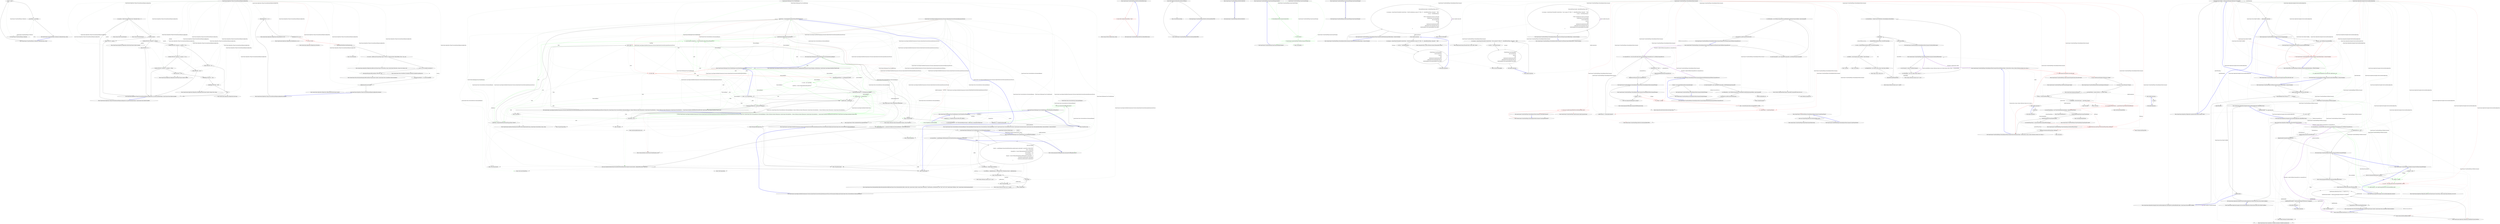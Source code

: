 digraph  {
n4 [label="out QuantConnect.VisualStudioPlugin.Credentials", span=""];
n0 [cluster="QuantConnect.VisualStudioPlugin.Credentials.Credentials(string, string)", label="Entry QuantConnect.VisualStudioPlugin.Credentials.Credentials(string, string)", span="22-22"];
n1 [cluster="QuantConnect.VisualStudioPlugin.Credentials.Credentials(string, string)", label="_userId = userId", span="24-24"];
n2 [cluster="QuantConnect.VisualStudioPlugin.Credentials.Credentials(string, string)", label="_accessToken = accessToken", span="25-25"];
n3 [cluster="QuantConnect.VisualStudioPlugin.Credentials.Credentials(string, string)", label="Exit QuantConnect.VisualStudioPlugin.Credentials.Credentials(string, string)", span="22-22"];
m0_36 [cluster="System.Math.Truncate(decimal)", file="CredentialsManager.cs", label="Entry System.Math.Truncate(decimal)", span="0-0"];
m0_39 [cluster="QuantConnect.Algorithm.QCAlgorithm.SetHoldings(QuantConnect.Symbol, decimal, bool, string)", file="CredentialsManager.cs", label="Entry QuantConnect.Algorithm.QCAlgorithm.SetHoldings(QuantConnect.Symbol, decimal, bool, string)", span="876-876"];
m0_35 [cluster="System.Math.Abs(decimal)", file="CredentialsManager.cs", label="Entry System.Math.Abs(decimal)", span="0-0"];
m0_38 [cluster="QuantConnect.Algorithm.QCAlgorithm.Order(QuantConnect.Symbol, double)", file="CredentialsManager.cs", label="Entry QuantConnect.Algorithm.QCAlgorithm.Order(QuantConnect.Symbol, double)", span="127-127"];
m0_16 [cluster="QuantConnect.Data.Consolidators.QuoteBarConsolidator.QuoteBarConsolidator(int)", file="CredentialsManager.cs", label="Entry QuantConnect.Data.Consolidators.QuoteBarConsolidator.QuoteBarConsolidator(int)", span="38-38"];
m0_15 [cluster="QuantConnect.Algorithm.QCAlgorithm.AddSecurity(QuantConnect.SecurityType, string, QuantConnect.Resolution, string, bool, decimal, bool)", file="CredentialsManager.cs", label="Entry QuantConnect.Algorithm.QCAlgorithm.AddSecurity(QuantConnect.SecurityType, string, QuantConnect.Resolution, string, bool, decimal, bool)", span="1292-1292"];
m0_18 [cluster="QuantConnect.Algorithm.QCAlgorithm.SetBenchmark(QuantConnect.Symbol)", file="CredentialsManager.cs", label="Entry QuantConnect.Algorithm.QCAlgorithm.SetBenchmark(QuantConnect.Symbol)", span="976-976"];
m0_17 [cluster="QuantConnect.Data.SubscriptionManager.AddConsolidator(QuantConnect.Symbol, QuantConnect.Data.Consolidators.IDataConsolidator)", file="CredentialsManager.cs", label="Entry QuantConnect.Data.SubscriptionManager.AddConsolidator(QuantConnect.Symbol, QuantConnect.Data.Consolidators.IDataConsolidator)", span="169-169"];
m0_37 [cluster="QuantConnect.Algorithm.QCAlgorithm.Order(QuantConnect.Symbol, decimal)", file="CredentialsManager.cs", label="Entry QuantConnect.Algorithm.QCAlgorithm.Order(QuantConnect.Symbol, decimal)", span="145-145"];
m0_0 [cluster="QuantConnect.Algorithm.CSharp.FractionalQuantityRegressionAlgorithm.Initialize()", file="CredentialsManager.cs", label="Entry QuantConnect.Algorithm.CSharp.FractionalQuantityRegressionAlgorithm.Initialize()", span="29-29"];
m0_1 [cluster="QuantConnect.Algorithm.CSharp.FractionalQuantityRegressionAlgorithm.Initialize()", file="CredentialsManager.cs", label="SetStartDate(2015, 11, 12)", span="31-31"];
m0_2 [cluster="QuantConnect.Algorithm.CSharp.FractionalQuantityRegressionAlgorithm.Initialize()", file="CredentialsManager.cs", label="SetEndDate(2016, 04, 01)", span="32-32"];
m0_3 [cluster="QuantConnect.Algorithm.CSharp.FractionalQuantityRegressionAlgorithm.Initialize()", color=red, community=0, file="CredentialsManager.cs", label="17: SetCash(100000)", span="35-35"];
m0_4 [cluster="QuantConnect.Algorithm.CSharp.FractionalQuantityRegressionAlgorithm.Initialize()", file="CredentialsManager.cs", label="SetTimeZone(NodaTime.DateTimeZone.Utc)", span="37-37"];
m0_5 [cluster="QuantConnect.Algorithm.CSharp.FractionalQuantityRegressionAlgorithm.Initialize()", file="CredentialsManager.cs", label="var security = AddSecurity(SecurityType.Crypto, ''BTCUSD'', Resolution.Daily, Market.Bitfinex, false, 3.3m, true)", span="38-38"];
m0_6 [cluster="QuantConnect.Algorithm.CSharp.FractionalQuantityRegressionAlgorithm.Initialize()", file="CredentialsManager.cs", label="var con = new QuoteBarConsolidator(1)", span="39-39"];
m0_9 [cluster="QuantConnect.Algorithm.CSharp.FractionalQuantityRegressionAlgorithm.Initialize()", file="CredentialsManager.cs", label="SetBenchmark(security.Symbol)", span="42-42"];
m0_7 [cluster="QuantConnect.Algorithm.CSharp.FractionalQuantityRegressionAlgorithm.Initialize()", file="CredentialsManager.cs", label="SubscriptionManager.AddConsolidator(''BTCUSD'', con)", span="40-40"];
m0_8 [cluster="QuantConnect.Algorithm.CSharp.FractionalQuantityRegressionAlgorithm.Initialize()", file="CredentialsManager.cs", label="con.DataConsolidated += con_DataConsolidated", span="41-41"];
m0_10 [cluster="QuantConnect.Algorithm.CSharp.FractionalQuantityRegressionAlgorithm.Initialize()", file="CredentialsManager.cs", label="Exit QuantConnect.Algorithm.CSharp.FractionalQuantityRegressionAlgorithm.Initialize()", span="29-29"];
m0_12 [cluster="QuantConnect.Algorithm.QCAlgorithm.SetEndDate(int, int, int)", file="CredentialsManager.cs", label="Entry QuantConnect.Algorithm.QCAlgorithm.SetEndDate(int, int, int)", span="1095-1095"];
m0_19 [cluster="QuantConnect.Algorithm.CSharp.FractionalQuantityRegressionAlgorithm.con_DataConsolidated(object, QuantConnect.Data.Market.QuoteBar)", file="CredentialsManager.cs", label="Entry QuantConnect.Algorithm.CSharp.FractionalQuantityRegressionAlgorithm.con_DataConsolidated(object, QuantConnect.Data.Market.QuoteBar)", span="45-45"];
m0_20 [cluster="QuantConnect.Algorithm.CSharp.FractionalQuantityRegressionAlgorithm.con_DataConsolidated(object, QuantConnect.Data.Market.QuoteBar)", file="CredentialsManager.cs", label="var quantity = Math.Truncate(Portfolio.Cash / Math.Abs(e.Value + 1))", span="47-47"];
m0_21 [cluster="QuantConnect.Algorithm.CSharp.FractionalQuantityRegressionAlgorithm.con_DataConsolidated(object, QuantConnect.Data.Market.QuoteBar)", file="CredentialsManager.cs", label="!Portfolio.Invested", span="48-48"];
m0_22 [cluster="QuantConnect.Algorithm.CSharp.FractionalQuantityRegressionAlgorithm.con_DataConsolidated(object, QuantConnect.Data.Market.QuoteBar)", file="CredentialsManager.cs", label="Order(''BTCUSD'', quantity)", span="50-50"];
m0_23 [cluster="QuantConnect.Algorithm.CSharp.FractionalQuantityRegressionAlgorithm.con_DataConsolidated(object, QuantConnect.Data.Market.QuoteBar)", file="CredentialsManager.cs", label="Portfolio[''BTCUSD''].Quantity == quantity", span="52-52"];
m0_25 [cluster="QuantConnect.Algorithm.CSharp.FractionalQuantityRegressionAlgorithm.con_DataConsolidated(object, QuantConnect.Data.Market.QuoteBar)", file="CredentialsManager.cs", label="Portfolio[''BTCUSD''].Quantity == quantity + 0.1m", span="56-56"];
m0_27 [cluster="QuantConnect.Algorithm.CSharp.FractionalQuantityRegressionAlgorithm.con_DataConsolidated(object, QuantConnect.Data.Market.QuoteBar)", file="CredentialsManager.cs", label="Portfolio[''BTCUSD''].Quantity == quantity + 0.11m", span="60-60"];
m0_29 [cluster="QuantConnect.Algorithm.CSharp.FractionalQuantityRegressionAlgorithm.con_DataConsolidated(object, QuantConnect.Data.Market.QuoteBar)", file="CredentialsManager.cs", label="Portfolio[''BTCUSD''].Quantity == quantity + 0.09m", span="64-64"];
m0_24 [cluster="QuantConnect.Algorithm.CSharp.FractionalQuantityRegressionAlgorithm.con_DataConsolidated(object, QuantConnect.Data.Market.QuoteBar)", file="CredentialsManager.cs", label="Order(''BTCUSD'', 0.1)", span="54-54"];
m0_26 [cluster="QuantConnect.Algorithm.CSharp.FractionalQuantityRegressionAlgorithm.con_DataConsolidated(object, QuantConnect.Data.Market.QuoteBar)", file="CredentialsManager.cs", label="Order(''BTCUSD'', 0.01)", span="58-58"];
m0_28 [cluster="QuantConnect.Algorithm.CSharp.FractionalQuantityRegressionAlgorithm.con_DataConsolidated(object, QuantConnect.Data.Market.QuoteBar)", file="CredentialsManager.cs", label="Order(''BTCUSD'', -0.02)", span="62-62"];
m0_30 [cluster="QuantConnect.Algorithm.CSharp.FractionalQuantityRegressionAlgorithm.con_DataConsolidated(object, QuantConnect.Data.Market.QuoteBar)", file="CredentialsManager.cs", label="Order(''BTCUSD'', 0.001)", span="67-67"];
m0_31 [cluster="QuantConnect.Algorithm.CSharp.FractionalQuantityRegressionAlgorithm.con_DataConsolidated(object, QuantConnect.Data.Market.QuoteBar)", file="CredentialsManager.cs", label="SetHoldings(''BTCUSD'', -2.0m)", span="69-69"];
m0_32 [cluster="QuantConnect.Algorithm.CSharp.FractionalQuantityRegressionAlgorithm.con_DataConsolidated(object, QuantConnect.Data.Market.QuoteBar)", file="CredentialsManager.cs", label="SetHoldings(''BTCUSD'', 2.0m)", span="70-70"];
m0_33 [cluster="QuantConnect.Algorithm.CSharp.FractionalQuantityRegressionAlgorithm.con_DataConsolidated(object, QuantConnect.Data.Market.QuoteBar)", file="CredentialsManager.cs", label="Quit()", span="71-71"];
m0_34 [cluster="QuantConnect.Algorithm.CSharp.FractionalQuantityRegressionAlgorithm.con_DataConsolidated(object, QuantConnect.Data.Market.QuoteBar)", file="CredentialsManager.cs", label="Exit QuantConnect.Algorithm.CSharp.FractionalQuantityRegressionAlgorithm.con_DataConsolidated(object, QuantConnect.Data.Market.QuoteBar)", span="45-45"];
m0_40 [cluster="QuantConnect.Algorithm.QCAlgorithm.Quit(string)", file="CredentialsManager.cs", label="Entry QuantConnect.Algorithm.QCAlgorithm.Quit(string)", span="1673-1673"];
m0_14 [cluster="Unk.SetTimeZone", file="CredentialsManager.cs", label="Entry Unk.SetTimeZone", span=""];
m0_11 [cluster="QuantConnect.Algorithm.QCAlgorithm.SetStartDate(int, int, int)", file="CredentialsManager.cs", label="Entry QuantConnect.Algorithm.QCAlgorithm.SetStartDate(int, int, int)", span="1070-1070"];
m0_13 [cluster="QuantConnect.Algorithm.QCAlgorithm.SetCash(int)", file="CredentialsManager.cs", label="Entry QuantConnect.Algorithm.QCAlgorithm.SetCash(int)", span="1019-1019"];
m0_41 [file="CredentialsManager.cs", label="QuantConnect.Algorithm.CSharp.FractionalQuantityRegressionAlgorithm", span=""];
m1_32 [cluster="QuantConnect.Lean.Engine.DataFeeds.Enumerators.TradeBarBuilderEnumerator.TradeBarBuilderEnumerator(System.TimeSpan, DateTimeZone, QuantConnect.Lean.Engine.DataFeeds.ITimeProvider)", file="LogInCommand.cs", label="Entry QuantConnect.Lean.Engine.DataFeeds.Enumerators.TradeBarBuilderEnumerator.TradeBarBuilderEnumerator(System.TimeSpan, DateTimeZone, QuantConnect.Lean.Engine.DataFeeds.ITimeProvider)", span="42-42"];
m1_33 [cluster="QuantConnect.Lean.Engine.DataFeeds.Enumerators.Factories.OptionChainUniverseSubscriptionEnumeratorFactory.GetSubscriptionConfigurations(QuantConnect.Data.UniverseSelection.SubscriptionRequest)", file="LogInCommand.cs", label="Entry QuantConnect.Lean.Engine.DataFeeds.Enumerators.Factories.OptionChainUniverseSubscriptionEnumeratorFactory.GetSubscriptionConfigurations(QuantConnect.Data.UniverseSelection.SubscriptionRequest)", span="111-111"];
m1_53 [cluster="QuantConnect.Lean.Engine.DataFeeds.Enumerators.Factories.OptionChainUniverseSubscriptionEnumeratorFactory.GetSubscriptionConfigurations(QuantConnect.Data.UniverseSelection.SubscriptionRequest)", file="LogInCommand.cs", label="var underlying = config.Symbol.Underlying", span="115-115"];
m1_30 [cluster="Unk.Select", file="LogInCommand.cs", label="Entry Unk.Select", span=""];
m1_37 [cluster="Unk.ConvertTimeInForce", file="LogInCommand.cs", label="Entry Unk.ConvertTimeInForce", span=""];
m1_60 [cluster="System.Collections.Generic.List<T>.List()", file="LogInCommand.cs", label="Entry System.Collections.Generic.List<T>.List()", span="0-0"];
m1_19 [cluster="QuantConnect.Lean.Engine.DataFeeds.Enumerators.Factories.OptionChainUniverseSubscriptionEnumeratorFactory.CreateEnumerator(QuantConnect.Data.UniverseSelection.SubscriptionRequest, QuantConnect.Interfaces.IDataProvider)", file="LogInCommand.cs", label="var subscriptionRequest = new SubscriptionRequest(request, configuration: subscriptionConfiguration)", span="93-93"];
m1_48 [cluster="System.ArgumentOutOfRangeException.ArgumentOutOfRangeException()", file="LogInCommand.cs", label="Entry System.ArgumentOutOfRangeException.ArgumentOutOfRangeException()", span="0-0"];
m1_46 [cluster="QuantConnect.Brokerages.Fxcm.FxcmBrokerage.ConvertTimeInForce(ITimeInForce)", color=green, community=0, file="LogInCommand.cs", label="1: throw new ArgumentOutOfRangeException();", span="88-88"];
m1_49 [cluster="QuantConnect.Brokerages.Fxcm.FxcmBrokerage.ConvertHolding(PositionReport)", file="LogInCommand.cs", label="Entry QuantConnect.Brokerages.Fxcm.FxcmBrokerage.ConvertHolding(PositionReport)", span="95-95"];
m1_42 [cluster="QuantConnect.Brokerages.Fxcm.FxcmBrokerage.ConvertTimeInForce(ITimeInForce)", file="LogInCommand.cs", label="timeInForce == TimeInForceFactory.GOOD_TILL_CANCEL", span="82-82"];
m1_41 [cluster="QuantConnect.Brokerages.Fxcm.FxcmBrokerage.ConvertTimeInForce(ITimeInForce)", file="LogInCommand.cs", label="Entry QuantConnect.Brokerages.Fxcm.FxcmBrokerage.ConvertTimeInForce(ITimeInForce)", span="80-80"];
m1_45 [cluster="QuantConnect.Brokerages.Fxcm.FxcmBrokerage.ConvertTimeInForce(ITimeInForce)", file="LogInCommand.cs", label="return TimeInForce.Day;", span="86-86"];
m1_43 [cluster="QuantConnect.Brokerages.Fxcm.FxcmBrokerage.ConvertTimeInForce(ITimeInForce)", color=green, community=0, file="LogInCommand.cs", label="1: return TimeInForce.GoodTilCancelled;", span="83-83"];
m1_47 [cluster="QuantConnect.Brokerages.Fxcm.FxcmBrokerage.ConvertTimeInForce(ITimeInForce)", file="LogInCommand.cs", label="Exit QuantConnect.Brokerages.Fxcm.FxcmBrokerage.ConvertTimeInForce(ITimeInForce)", span="80-80"];
m1_50 [cluster="QuantConnect.Brokerages.Fxcm.FxcmBrokerage.ConvertHolding(PositionReport)", file="LogInCommand.cs", label="var securityType = _symbolMapper.GetBrokerageSecurityType(fxcmPosition.getInstrument().getSymbol())", span="97-97"];
m1_28 [cluster="Unk.GetLeanSymbol", file="LogInCommand.cs", label="Entry Unk.GetLeanSymbol", span=""];
m1_56 [cluster="QuantConnect.Lean.Engine.DataFeeds.Enumerators.Factories.OptionChainUniverseSubscriptionEnumeratorFactory.GetSubscriptionConfigurations(QuantConnect.Data.UniverseSelection.SubscriptionRequest)", file="LogInCommand.cs", label="!_isLiveMode", span="126-126"];
m1_54 [cluster="QuantConnect.Lean.Engine.DataFeeds.Enumerators.Factories.OptionChainUniverseSubscriptionEnumeratorFactory.GetSubscriptionConfigurations(QuantConnect.Data.UniverseSelection.SubscriptionRequest)", file="LogInCommand.cs", label="var resolution = config.Resolution == Resolution.Tick ? Resolution.Second : config.Resolution", span="118-118"];
m1_52 [cluster="QuantConnect.Brokerages.Fxcm.FxcmBrokerage.ConvertHolding(PositionReport)", file="LogInCommand.cs", label="Exit QuantConnect.Brokerages.Fxcm.FxcmBrokerage.ConvertHolding(PositionReport)", span="95-95"];
m1_55 [cluster="Unk.getPositionQty", file="LogInCommand.cs", label="Entry Unk.getPositionQty", span=""];
m1_57 [cluster="Unk.getShortQty", file="LogInCommand.cs", label="Entry Unk.getShortQty", span=""];
m1_58 [cluster="QuantConnect.Lean.Engine.DataFeeds.Enumerators.Factories.OptionChainUniverseSubscriptionEnumeratorFactory.GetSubscriptionConfigurations(QuantConnect.Data.UniverseSelection.SubscriptionRequest)", file="LogInCommand.cs", label="return configurations;", span="132-132"];
m1_59 [cluster="QuantConnect.Lean.Engine.DataFeeds.Enumerators.Factories.OptionChainUniverseSubscriptionEnumeratorFactory.GetSubscriptionConfigurations(QuantConnect.Data.UniverseSelection.SubscriptionRequest)", file="LogInCommand.cs", label="Exit QuantConnect.Lean.Engine.DataFeeds.Enumerators.Factories.OptionChainUniverseSubscriptionEnumeratorFactory.GetSubscriptionConfigurations(QuantConnect.Data.UniverseSelection.SubscriptionRequest)", span="111-111"];
m1_51 [cluster="QuantConnect.Brokerages.Fxcm.FxcmBrokerage.ConvertHolding(PositionReport)", file="LogInCommand.cs", label="return new Holding\r\n            {\r\n                Symbol = _symbolMapper.GetLeanSymbol(fxcmPosition.getInstrument().getSymbol(), securityType, Market.FXCM),\r\n                Type = securityType,\r\n                AveragePrice = Convert.ToDecimal(fxcmPosition.getSettlPrice()),\r\n                ConversionRate = 1.0m,\r\n                CurrencySymbol = ''$'',\r\n                Quantity = Convert.ToDecimal(fxcmPosition.getPositionQty().getLongQty() > 0\r\n                    ? fxcmPosition.getPositionQty().getLongQty()\r\n                    : -fxcmPosition.getPositionQty().getShortQty())\r\n            };", span="99-109"];
m1_20 [cluster="QuantConnect.Lean.Engine.DataFeeds.Enumerators.Factories.OptionChainUniverseSubscriptionEnumeratorFactory.CreateEnumerator(QuantConnect.Data.UniverseSelection.SubscriptionRequest, QuantConnect.Interfaces.IDataProvider)", file="LogInCommand.cs", label="var configuredEnumerator = _enumeratorConfigurator(subscriptionRequest, underlyingEnumerator)", span="94-94"];
m1_21 [cluster="QuantConnect.Lean.Engine.DataFeeds.Enumerators.Factories.OptionChainUniverseSubscriptionEnumeratorFactory.CreateEnumerator(QuantConnect.Data.UniverseSelection.SubscriptionRequest, QuantConnect.Interfaces.IDataProvider)", file="LogInCommand.cs", label="return new DataQueueOptionChainUniverseDataCollectionEnumerator(request.Security.Symbol, configuredEnumerator, zipEntries);", span="96-96"];
m1_16 [cluster="QuantConnect.Brokerages.Fxcm.FxcmBrokerage.ConvertOrder(ExecutionReport)", file="LogInCommand.cs", label="return order;", span="74-74"];
m1_12 [cluster="QuantConnect.Brokerages.Fxcm.FxcmBrokerage.ConvertOrder(ExecutionReport)", file="LogInCommand.cs", label="order.Status = ConvertOrderStatus(fxcmOrder.getFXCMOrdStatus())", span="69-69"];
m1_13 [cluster="QuantConnect.Brokerages.Fxcm.FxcmBrokerage.ConvertOrder(ExecutionReport)", file="LogInCommand.cs", label="order.BrokerId.Add(fxcmOrder.getOrderID())", span="70-70"];
m1_14 [cluster="QuantConnect.Brokerages.Fxcm.FxcmBrokerage.ConvertOrder(ExecutionReport)", color=green, community=0, file="LogInCommand.cs", label="31: order.Properties.TimeInForce = ConvertTimeInForce(fxcmOrder.getTimeInForce())", span="71-71"];
m1_15 [cluster="QuantConnect.Brokerages.Fxcm.FxcmBrokerage.ConvertOrder(ExecutionReport)", file="LogInCommand.cs", label="order.Time = FromJavaDate(fxcmOrder.getTransactTime().toDate())", span="72-72"];
m1_17 [cluster="QuantConnect.Brokerages.Fxcm.FxcmBrokerage.ConvertOrder(ExecutionReport)", file="LogInCommand.cs", label="Exit QuantConnect.Brokerages.Fxcm.FxcmBrokerage.ConvertOrder(ExecutionReport)", span="36-36"];
m1_18 [cluster="Unk.getOrdType", file="LogInCommand.cs", label="Entry Unk.getOrdType", span=""];
m1_23 [cluster="QuantConnect.Orders.StopMarketOrder.StopMarketOrder()", file="LogInCommand.cs", label="Entry QuantConnect.Orders.StopMarketOrder.StopMarketOrder()", span="42-42"];
m1_25 [cluster="Unk.getInstrument", file="LogInCommand.cs", label="Entry Unk.getInstrument", span=""];
m1_22 [cluster="QuantConnect.Orders.MarketOrder.MarketOrder()", file="LogInCommand.cs", label="Entry QuantConnect.Orders.MarketOrder.MarketOrder()", span="29-29"];
m1_24 [cluster="NotSupportedException.cstr", file="LogInCommand.cs", label="Entry NotSupportedException.cstr", span=""];
m1_26 [cluster="Unk.getSymbol", file="LogInCommand.cs", label="Entry Unk.getSymbol", span=""];
m1_38 [cluster="Unk.getTransactTime", file="LogInCommand.cs", label="Entry Unk.getTransactTime", span=""];
m1_0 [cluster="QuantConnect.Brokerages.Fxcm.FxcmBrokerage.ConvertOrder(ExecutionReport)", file="LogInCommand.cs", label="Entry QuantConnect.Brokerages.Fxcm.FxcmBrokerage.ConvertOrder(ExecutionReport)", span="36-36"];
m1_1 [cluster="QuantConnect.Brokerages.Fxcm.FxcmBrokerage.ConvertOrder(ExecutionReport)", color=red, community=0, file="LogInCommand.cs", label="23: Order order", span="38-38"];
m1_2 [cluster="QuantConnect.Brokerages.Fxcm.FxcmBrokerage.ConvertOrder(ExecutionReport)", file="LogInCommand.cs", label="fxcmOrder.getOrdType() == OrdTypeFactory.LIMIT", span="40-40"];
m1_3 [cluster="QuantConnect.Brokerages.Fxcm.FxcmBrokerage.ConvertOrder(ExecutionReport)", color=green, community=0, file="LogInCommand.cs", label="23: order = new LimitOrder\r\n                {\r\n                    LimitPrice = Convert.ToDecimal(fxcmOrder.getPrice())\r\n                }", span="42-45"];
m1_4 [cluster="QuantConnect.Brokerages.Fxcm.FxcmBrokerage.ConvertOrder(ExecutionReport)", file="LogInCommand.cs", label="fxcmOrder.getOrdType() == OrdTypeFactory.MARKET", span="48-48"];
m1_5 [cluster="QuantConnect.Brokerages.Fxcm.FxcmBrokerage.ConvertOrder(ExecutionReport)", file="LogInCommand.cs", label="order = new MarketOrder()", span="50-50"];
m1_44 [cluster="QuantConnect.Brokerages.Fxcm.FxcmBrokerage.ConvertTimeInForce(ITimeInForce)", file="LogInCommand.cs", label="timeInForce == TimeInForceFactory.DAY", span="85-85"];
m1_31 [cluster="Unk.ToInt32", file="LogInCommand.cs", label="Entry Unk.ToInt32", span=""];
m1_29 [cluster="QuantConnect.Interfaces.IDataQueueUniverseProvider.LookupSymbols(string, QuantConnect.SecurityType, string, string)", file="LogInCommand.cs", label="Entry QuantConnect.Interfaces.IDataQueueUniverseProvider.LookupSymbols(string, QuantConnect.SecurityType, string, string)", span="37-37"];
m1_39 [cluster="SynchronizingEnumerator.cstr", file="LogInCommand.cs", label="Entry SynchronizingEnumerator.cstr", span=""];
m1_36 [cluster="Unk.getTimeInForce", file="LogInCommand.cs", label="Entry Unk.getTimeInForce", span=""];
m1_35 [cluster="QuantConnect.Data.UniverseSelection.SubscriptionRequest.SubscriptionRequest(QuantConnect.Data.UniverseSelection.SubscriptionRequest, bool?, QuantConnect.Data.UniverseSelection.Universe, QuantConnect.Securities.Security, QuantConnect.Data.SubscriptionDataConfig, System.DateTime?, System.DateTime?)", file="LogInCommand.cs", label="Entry QuantConnect.Data.UniverseSelection.SubscriptionRequest.SubscriptionRequest(QuantConnect.Data.UniverseSelection.SubscriptionRequest, bool?, QuantConnect.Data.UniverseSelection.Universe, QuantConnect.Securities.Security, QuantConnect.Data.SubscriptionDataConfig, System.DateTime?, System.DateTime?)", span="121-121"];
m1_34 [cluster="System.Collections.Generic.IEnumerable<TSource>.First<TSource>()", file="LogInCommand.cs", label="Entry System.Collections.Generic.IEnumerable<TSource>.First<TSource>()", span="0-0"];
m1_27 [cluster="System.DateTime.ConvertFromUtc(DateTimeZone, bool)", file="LogInCommand.cs", label="Entry System.DateTime.ConvertFromUtc(DateTimeZone, bool)", span="564-564"];
m1_40 [cluster="Unk.FromJavaDate", file="LogInCommand.cs", label="Entry Unk.FromJavaDate", span=""];
m1_62 [cluster="System.Collections.Generic.List<T>.Add(T)", file="LogInCommand.cs", label="Entry System.Collections.Generic.List<T>.Add(T)", span="0-0"];
m1_61 [cluster="QuantConnect.Data.SubscriptionDataConfig.SubscriptionDataConfig(QuantConnect.Data.SubscriptionDataConfig, System.Type, QuantConnect.Symbol, QuantConnect.Resolution?, DateTimeZone, DateTimeZone, bool?, bool?, bool?, bool?, QuantConnect.TickType?, bool?, QuantConnect.DataNormalizationMode?)", file="LogInCommand.cs", label="Entry QuantConnect.Data.SubscriptionDataConfig.SubscriptionDataConfig(QuantConnect.Data.SubscriptionDataConfig, System.Type, QuantConnect.Symbol, QuantConnect.Resolution?, DateTimeZone, DateTimeZone, bool?, bool?, bool?, bool?, QuantConnect.TickType?, bool?, QuantConnect.DataNormalizationMode?)", span="236-236"];
m1_9 [cluster="QuantConnect.Lean.Engine.DataFeeds.Enumerators.Factories.OptionChainUniverseSubscriptionEnumeratorFactory.OptionChainUniverseSubscriptionEnumeratorFactory(System.Func<QuantConnect.Data.UniverseSelection.SubscriptionRequest, System.Collections.Generic.IEnumerator<QuantConnect.Data.BaseData>, System.Collections.Generic.IEnumerator<QuantConnect.Data.BaseData>>, QuantConnect.Interfaces.IDataQueueUniverseProvider, QuantConnect.Lean.Engine.DataFeeds.ITimeProvider)", file="LogInCommand.cs", label="_timeProvider = timeProvider", span="68-68"];
m1_10 [cluster="QuantConnect.Lean.Engine.DataFeeds.Enumerators.Factories.OptionChainUniverseSubscriptionEnumeratorFactory.OptionChainUniverseSubscriptionEnumeratorFactory(System.Func<QuantConnect.Data.UniverseSelection.SubscriptionRequest, System.Collections.Generic.IEnumerator<QuantConnect.Data.BaseData>, System.Collections.Generic.IEnumerator<QuantConnect.Data.BaseData>>, QuantConnect.Interfaces.IDataQueueUniverseProvider, QuantConnect.Lean.Engine.DataFeeds.ITimeProvider)", file="LogInCommand.cs", label="_enumeratorConfigurator = enumeratorConfigurator", span="69-69"];
m1_11 [cluster="QuantConnect.Lean.Engine.DataFeeds.Enumerators.Factories.OptionChainUniverseSubscriptionEnumeratorFactory.OptionChainUniverseSubscriptionEnumeratorFactory(System.Func<QuantConnect.Data.UniverseSelection.SubscriptionRequest, System.Collections.Generic.IEnumerator<QuantConnect.Data.BaseData>, System.Collections.Generic.IEnumerator<QuantConnect.Data.BaseData>>, QuantConnect.Interfaces.IDataQueueUniverseProvider, QuantConnect.Lean.Engine.DataFeeds.ITimeProvider)", file="LogInCommand.cs", label="Exit QuantConnect.Lean.Engine.DataFeeds.Enumerators.Factories.OptionChainUniverseSubscriptionEnumeratorFactory.OptionChainUniverseSubscriptionEnumeratorFactory(System.Func<QuantConnect.Data.UniverseSelection.SubscriptionRequest, System.Collections.Generic.IEnumerator<QuantConnect.Data.BaseData>, System.Collections.Generic.IEnumerator<QuantConnect.Data.BaseData>>, QuantConnect.Interfaces.IDataQueueUniverseProvider, QuantConnect.Lean.Engine.DataFeeds.ITimeProvider)", span="63-63"];
m1_6 [cluster="QuantConnect.Lean.Engine.DataFeeds.Enumerators.Factories.OptionChainUniverseSubscriptionEnumeratorFactory.OptionChainUniverseSubscriptionEnumeratorFactory(System.Func<QuantConnect.Data.UniverseSelection.SubscriptionRequest, System.Collections.Generic.IEnumerator<QuantConnect.Data.BaseData>, System.Collections.Generic.IEnumerator<QuantConnect.Data.BaseData>>, QuantConnect.Interfaces.IDataQueueUniverseProvider, QuantConnect.Lean.Engine.DataFeeds.ITimeProvider)", color=green, community=0, file="LogInCommand.cs", label="23: Entry QuantConnect.Lean.Engine.DataFeeds.Enumerators.Factories.OptionChainUniverseSubscriptionEnumeratorFactory.OptionChainUniverseSubscriptionEnumeratorFactory(System.Func<QuantConnect.Data.UniverseSelection.SubscriptionRequest, System.Collections.Generic.IEnumerator<QuantConnect.Data.BaseData>, System.Collections.Generic.IEnumerator<QuantConnect.Data.BaseData>>, QuantConnect.Interfaces.IDataQueueUniverseProvider, QuantConnect.Lean.Engine.DataFeeds.ITimeProvider)", span="63-63"];
m1_7 [cluster="QuantConnect.Lean.Engine.DataFeeds.Enumerators.Factories.OptionChainUniverseSubscriptionEnumeratorFactory.OptionChainUniverseSubscriptionEnumeratorFactory(System.Func<QuantConnect.Data.UniverseSelection.SubscriptionRequest, System.Collections.Generic.IEnumerator<QuantConnect.Data.BaseData>, System.Collections.Generic.IEnumerator<QuantConnect.Data.BaseData>>, QuantConnect.Interfaces.IDataQueueUniverseProvider, QuantConnect.Lean.Engine.DataFeeds.ITimeProvider)", file="LogInCommand.cs", label="_isLiveMode = true", span="66-66"];
m1_8 [cluster="QuantConnect.Lean.Engine.DataFeeds.Enumerators.Factories.OptionChainUniverseSubscriptionEnumeratorFactory.OptionChainUniverseSubscriptionEnumeratorFactory(System.Func<QuantConnect.Data.UniverseSelection.SubscriptionRequest, System.Collections.Generic.IEnumerator<QuantConnect.Data.BaseData>, System.Collections.Generic.IEnumerator<QuantConnect.Data.BaseData>>, QuantConnect.Interfaces.IDataQueueUniverseProvider, QuantConnect.Lean.Engine.DataFeeds.ITimeProvider)", color=green, community=0, file="LogInCommand.cs", label="23: _symbolUniverse = symbolUniverse", span="67-67"];
m1_63 [file="LogInCommand.cs", label="QuantConnect.Lean.Engine.DataFeeds.Enumerators.Factories.OptionChainUniverseSubscriptionEnumeratorFactory", span=""];
m1_64 [file="LogInCommand.cs", label=localTime, span=""];
m1_65 [file="LogInCommand.cs", label="QuantConnect.Data.UniverseSelection.SubscriptionRequest", span=""];
m1_66 [file="LogInCommand.cs", label="QuantConnect.Interfaces.IDataProvider", span=""];
m1_67 [file="LogInCommand.cs", label=factory, span=""];
m1_126 [file="LogInCommand.cs", label="QuantConnect.Brokerages.Fxcm.FxcmBrokerage", span=""];
m4_2 [cluster="QuantConnect.VisualStudioPlugin.PathUtils.GetDataFolder(string)", file="PathUtils.cs", label="Entry QuantConnect.VisualStudioPlugin.PathUtils.GetDataFolder(string)", span="18-18"];
m4_3 [cluster="QuantConnect.VisualStudioPlugin.PathUtils.GetDataFolder(string)", color=red, community=0, file="PathUtils.cs", label="0: return Path.Combine(solutionFolder, ''Data'');", span="20-20"];
m4_4 [cluster="QuantConnect.VisualStudioPlugin.PathUtils.GetDataFolder(string)", file="PathUtils.cs", label="Exit QuantConnect.VisualStudioPlugin.PathUtils.GetDataFolder(string)", span="18-18"];
m4_9 [cluster="Unk.GetDirectoryName", file="PathUtils.cs", label="Entry Unk.GetDirectoryName", span=""];
m4_6 [cluster="QuantConnect.VisualStudioPlugin.PathUtils.GetSolutionFolder(DTE2)", file="PathUtils.cs", label="Entry QuantConnect.VisualStudioPlugin.PathUtils.GetSolutionFolder(DTE2)", span="23-23"];
m4_7 [cluster="QuantConnect.VisualStudioPlugin.PathUtils.GetSolutionFolder(DTE2)", file="PathUtils.cs", label="return Path.GetDirectoryName(dte2.Solution.FullName);", span="25-25"];
m4_8 [cluster="QuantConnect.VisualStudioPlugin.PathUtils.GetSolutionFolder(DTE2)", file="PathUtils.cs", label="Exit QuantConnect.VisualStudioPlugin.PathUtils.GetSolutionFolder(DTE2)", span="23-23"];
m4_5 [cluster="System.IO.Path.Combine(string, string)", file="PathUtils.cs", label="Entry System.IO.Path.Combine(string, string)", span="0-0"];
m4_0 [cluster="QuantConnect.VisualStudioPlugin.PathUtils.PathUtils()", file="PathUtils.cs", label="Entry QuantConnect.VisualStudioPlugin.PathUtils.PathUtils()", span="16-16"];
m4_1 [cluster="QuantConnect.VisualStudioPlugin.PathUtils.PathUtils()", file="PathUtils.cs", label="Exit QuantConnect.VisualStudioPlugin.PathUtils.PathUtils()", span="16-16"];
m7_2 [cluster="QuantConnect.VisualStudioPlugin.QuantConnectPackage.Initialize()", file="QuantConnectPackage.cs", label="Entry QuantConnect.VisualStudioPlugin.QuantConnectPackage.Initialize()", span="75-75"];
m7_3 [cluster="QuantConnect.VisualStudioPlugin.QuantConnectPackage.Initialize()", color=green, community=0, file="QuantConnectPackage.cs", label="8: SolutionExplorerMenuCommand.Initialize(this)", span="77-77"];
m7_4 [cluster="QuantConnect.VisualStudioPlugin.QuantConnectPackage.Initialize()", color=green, community=0, file="QuantConnectPackage.cs", label="27: base.Initialize()", span="78-78"];
m7_5 [cluster="QuantConnect.VisualStudioPlugin.QuantConnectPackage.Initialize()", color=green, community=0, file="QuantConnectPackage.cs", label="8: QuantConnect.VisualStudioPlugin.ToolMenuCommand.Initialize(this)", span="79-79"];
m7_6 [cluster="QuantConnect.VisualStudioPlugin.QuantConnectPackage.Initialize()", file="QuantConnectPackage.cs", label="Exit QuantConnect.VisualStudioPlugin.QuantConnectPackage.Initialize()", span="75-75"];
m7_0 [cluster="QuantConnect.VisualStudioPlugin.QuantConnectPackage.QuantConnectPackage()", file="QuantConnectPackage.cs", label="Entry QuantConnect.VisualStudioPlugin.QuantConnectPackage.QuantConnectPackage()", span="61-61"];
m7_1 [cluster="QuantConnect.VisualStudioPlugin.QuantConnectPackage.QuantConnectPackage()", file="QuantConnectPackage.cs", label="Exit QuantConnect.VisualStudioPlugin.QuantConnectPackage.QuantConnectPackage()", span="61-61"];
m7_7 [cluster="Unk.Initialize", file="QuantConnectPackage.cs", label="Entry Unk.Initialize", span=""];
m7_8 [file="QuantConnectPackage.cs", label="QuantConnect.VisualStudioPlugin.QuantConnectPackage", span=""];
m8_43 [cluster="Unk.ExecuteOnProject", file="SolutionExplorerMenuCommand.cs", label="Entry Unk.ExecuteOnProject", span=""];
m8_50 [cluster="string.Format(System.IFormatProvider, string, object, object)", file="SolutionExplorerMenuCommand.cs", label="Entry string.Format(System.IFormatProvider, string, object, object)", span="0-0"];
m8_29 [cluster="System.ComponentModel.Design.CommandID.CommandID(System.Guid, int)", file="SolutionExplorerMenuCommand.cs", label="Entry System.ComponentModel.Design.CommandID.CommandID(System.Guid, int)", span="0-0"];
m8_24 [cluster="QuantConnect.VisualStudioPlugin.LogInCommand.LogInCommand(string)", file="SolutionExplorerMenuCommand.cs", label="Entry QuantConnect.VisualStudioPlugin.LogInCommand.LogInCommand(string)", span="32-32"];
m8_107 [cluster="Unk.Item", file="SolutionExplorerMenuCommand.cs", label="Entry Unk.Item", span=""];
m8_106 [cluster="System.Collections.Generic.List<T>.List()", file="SolutionExplorerMenuCommand.cs", label="Entry System.Collections.Generic.List<T>.List()", span="0-0"];
m8_49 [cluster="string.Join(string, System.Collections.Generic.IEnumerable<string>)", file="SolutionExplorerMenuCommand.cs", label="Entry string.Join(string, System.Collections.Generic.IEnumerable<string>)", span="0-0"];
m8_40 [cluster="QuantConnect.VisualStudioPlugin.SolutionExplorerMenuCommand.SendForBacktestingCallback(object, System.EventArgs)", file="SolutionExplorerMenuCommand.cs", label="Entry QuantConnect.VisualStudioPlugin.SolutionExplorerMenuCommand.SendForBacktestingCallback(object, System.EventArgs)", span="132-132"];
m8_41 [cluster="QuantConnect.VisualStudioPlugin.SolutionExplorerMenuCommand.SendForBacktestingCallback(object, System.EventArgs)", file="SolutionExplorerMenuCommand.cs", label="ExecuteOnProject(sender, (selectedProjectName, files) =>\r\n            {\r\n                var message = string.Format(CultureInfo.CurrentCulture, ''Send for backtesting to project {0}, files: {1}'', selectedProjectName, string.Join('' '', files));\r\n                var title = ''SendToBacktesting'';\r\n\r\n                // Show a message box to prove we were here\r\n                VsShellUtilities.ShowMessageBox(\r\n                    this.ServiceProvider,\r\n                    message,\r\n                    title,\r\n                    OLEMSGICON.OLEMSGICON_INFO,\r\n                    OLEMSGBUTTON.OLEMSGBUTTON_OK,\r\n                    OLEMSGDEFBUTTON.OLEMSGDEFBUTTON_FIRST);\r\n            })", span="134-147"];
m8_42 [cluster="QuantConnect.VisualStudioPlugin.SolutionExplorerMenuCommand.SendForBacktestingCallback(object, System.EventArgs)", file="SolutionExplorerMenuCommand.cs", label="Exit QuantConnect.VisualStudioPlugin.SolutionExplorerMenuCommand.SendForBacktestingCallback(object, System.EventArgs)", span="132-132"];
m8_20 [cluster="QuantConnect.VisualStudioPlugin.ProjectFinder.ProjectFinder(string)", file="SolutionExplorerMenuCommand.cs", label="Entry QuantConnect.VisualStudioPlugin.ProjectFinder.ProjectFinder(string)", span="33-33"];
m8_88 [cluster="Unk.Invoke", file="SolutionExplorerMenuCommand.cs", label="Entry Unk.Invoke", span=""];
m8_92 [cluster="lambda expression", file="SolutionExplorerMenuCommand.cs", label="Entry lambda expression", span="177-177"];
m8_44 [cluster="lambda expression", file="SolutionExplorerMenuCommand.cs", label="Entry lambda expression", span="134-147"];
m8_45 [cluster="lambda expression", file="SolutionExplorerMenuCommand.cs", label="var message = string.Format(CultureInfo.CurrentCulture, ''Send for backtesting to project {0}, files: {1}'', selectedProjectName, string.Join('' '', files))", span="136-136"];
m8_46 [cluster="lambda expression", file="SolutionExplorerMenuCommand.cs", label="var title = ''SendToBacktesting''", span="137-137"];
m8_47 [cluster="lambda expression", file="SolutionExplorerMenuCommand.cs", label="VsShellUtilities.ShowMessageBox(\r\n                    this.ServiceProvider,\r\n                    message,\r\n                    title,\r\n                    OLEMSGICON.OLEMSGICON_INFO,\r\n                    OLEMSGBUTTON.OLEMSGBUTTON_OK,\r\n                    OLEMSGDEFBUTTON.OLEMSGDEFBUTTON_FIRST)", span="140-146"];
m8_48 [cluster="lambda expression", file="SolutionExplorerMenuCommand.cs", label="Exit lambda expression", span="134-147"];
m8_55 [cluster="lambda expression", file="SolutionExplorerMenuCommand.cs", label="Entry lambda expression", span="152-165"];
m8_56 [cluster="lambda expression", file="SolutionExplorerMenuCommand.cs", label="var message = string.Format(CultureInfo.CurrentCulture, ''Save to project {0}, files {1}'', selectedProjectName, string.Join('' '', files))", span="154-154"];
m8_57 [cluster="lambda expression", file="SolutionExplorerMenuCommand.cs", label="var title = ''SaveToQuantConnect''", span="155-155"];
m8_58 [cluster="lambda expression", file="SolutionExplorerMenuCommand.cs", label="VsShellUtilities.ShowMessageBox(\r\n                    this.ServiceProvider,\r\n                    message,\r\n                    title,\r\n                    OLEMSGICON.OLEMSGICON_INFO,\r\n                    OLEMSGBUTTON.OLEMSGBUTTON_OK,\r\n                    OLEMSGDEFBUTTON.OLEMSGDEFBUTTON_FIRST)", span="158-164"];
m8_59 [cluster="lambda expression", file="SolutionExplorerMenuCommand.cs", label="Exit lambda expression", span="152-165"];
m8_89 [cluster="lambda expression", file="SolutionExplorerMenuCommand.cs", label="Entry lambda expression", span="174-174"];
m8_90 [cluster="lambda expression", file="SolutionExplorerMenuCommand.cs", label="p.Name", span="174-174"];
m8_91 [cluster="lambda expression", file="SolutionExplorerMenuCommand.cs", label="Exit lambda expression", span="174-174"];
m8_93 [cluster="lambda expression", file="SolutionExplorerMenuCommand.cs", label="tuple.Item1", span="177-177"];
m8_94 [cluster="lambda expression", file="SolutionExplorerMenuCommand.cs", label="Exit lambda expression", span="177-177"];
m8_82 [cluster="Unk.ProjectNameForFiles", file="SolutionExplorerMenuCommand.cs", label="Entry Unk.ProjectNameForFiles", span=""];
m8_15 [cluster="QuantConnect.VisualStudioPlugin.SolutionExplorerMenuCommand.CreateLogInCommand()", file="SolutionExplorerMenuCommand.cs", label="Entry QuantConnect.VisualStudioPlugin.SolutionExplorerMenuCommand.CreateLogInCommand()", span="84-84"];
m8_22 [cluster="QuantConnect.VisualStudioPlugin.SolutionExplorerMenuCommand.CreateLogInCommand()", color=red, community=0, file="SolutionExplorerMenuCommand.cs", label="21: return new LogInCommand(PathUtils.GetSolutionFolder(_dte2));", span="86-86"];
m8_23 [cluster="QuantConnect.VisualStudioPlugin.SolutionExplorerMenuCommand.CreateLogInCommand()", file="SolutionExplorerMenuCommand.cs", label="Exit QuantConnect.VisualStudioPlugin.SolutionExplorerMenuCommand.CreateLogInCommand()", span="84-84"];
m8_83 [cluster="ProjectNameDialog.cstr", file="SolutionExplorerMenuCommand.cs", label="Entry ProjectNameDialog.cstr", span=""];
m8_86 [cluster="QuantConnect.VisualStudioPlugin.ProjectNameDialog.GetSelectedProjectName()", file="SolutionExplorerMenuCommand.cs", label="Entry QuantConnect.VisualStudioPlugin.ProjectNameDialog.GetSelectedProjectName()", span="58-58"];
m8_17 [cluster="QuantConnect.VisualStudioPlugin.SolutionExplorerMenuCommand.RegisterSaveToQuantConnect(OleMenuCommandService)", file="SolutionExplorerMenuCommand.cs", label="Entry QuantConnect.VisualStudioPlugin.SolutionExplorerMenuCommand.RegisterSaveToQuantConnect(OleMenuCommandService)", span="96-96"];
m8_33 [cluster="QuantConnect.VisualStudioPlugin.SolutionExplorerMenuCommand.RegisterSaveToQuantConnect(OleMenuCommandService)", file="SolutionExplorerMenuCommand.cs", label="var menuCommandID = new CommandID(CommandSet, SaveToQuantConnectCommandId)", span="98-98"];
m8_35 [cluster="QuantConnect.VisualStudioPlugin.SolutionExplorerMenuCommand.RegisterSaveToQuantConnect(OleMenuCommandService)", file="SolutionExplorerMenuCommand.cs", label="commandService.AddCommand(oleMenuItem)", span="100-100"];
m8_34 [cluster="QuantConnect.VisualStudioPlugin.SolutionExplorerMenuCommand.RegisterSaveToQuantConnect(OleMenuCommandService)", file="SolutionExplorerMenuCommand.cs", label="var oleMenuItem = new OleMenuCommand(new EventHandler(SaveToQuantConnectCallback), menuCommandID)", span="99-99"];
m8_36 [cluster="QuantConnect.VisualStudioPlugin.SolutionExplorerMenuCommand.RegisterSaveToQuantConnect(OleMenuCommandService)", file="SolutionExplorerMenuCommand.cs", label="Exit QuantConnect.VisualStudioPlugin.SolutionExplorerMenuCommand.RegisterSaveToQuantConnect(OleMenuCommandService)", span="96-96"];
m8_77 [cluster="QuantConnect.VisualStudioPlugin.AuthorizationManager.GetApi()", file="SolutionExplorerMenuCommand.cs", label="Entry QuantConnect.VisualStudioPlugin.AuthorizationManager.GetApi()", span="41-41"];
m8_21 [cluster="QuantConnect.VisualStudioPlugin.PathUtils.GetSolutionFolder(DTE2)", file="SolutionExplorerMenuCommand.cs", label="Entry QuantConnect.VisualStudioPlugin.PathUtils.GetSolutionFolder(DTE2)", span="23-23"];
m8_108 [cluster="Unk.ToString", file="SolutionExplorerMenuCommand.cs", label="Entry Unk.ToString", span=""];
m8_81 [cluster="QuantConnect.VisualStudioPlugin.SolutionExplorerMenuCommand.GetSelectedFiles(object)", file="SolutionExplorerMenuCommand.cs", label="Entry QuantConnect.VisualStudioPlugin.SolutionExplorerMenuCommand.GetSelectedFiles(object)", span="192-192"];
m8_95 [cluster="QuantConnect.VisualStudioPlugin.SolutionExplorerMenuCommand.GetSelectedFiles(object)", file="SolutionExplorerMenuCommand.cs", label="var myCommand = sender as OleMenuCommand", span="194-194"];
m8_96 [cluster="QuantConnect.VisualStudioPlugin.SolutionExplorerMenuCommand.GetSelectedFiles(object)", file="SolutionExplorerMenuCommand.cs", label="var selectedFiles = new List<Tuple<string, string>>()", span="196-196"];
m8_97 [cluster="QuantConnect.VisualStudioPlugin.SolutionExplorerMenuCommand.GetSelectedFiles(object)", file="SolutionExplorerMenuCommand.cs", label="var selectedItems = (object[])_dte2.ToolWindows.SolutionExplorer.SelectedItems", span="197-197"];
m8_103 [cluster="QuantConnect.VisualStudioPlugin.SolutionExplorerMenuCommand.GetSelectedFiles(object)", file="SolutionExplorerMenuCommand.cs", label="selectedFiles.Add(fileAndItsPath)", span="205-205"];
m8_104 [cluster="QuantConnect.VisualStudioPlugin.SolutionExplorerMenuCommand.GetSelectedFiles(object)", file="SolutionExplorerMenuCommand.cs", label="return selectedFiles;", span="208-208"];
m8_98 [cluster="QuantConnect.VisualStudioPlugin.SolutionExplorerMenuCommand.GetSelectedFiles(object)", file="SolutionExplorerMenuCommand.cs", label=selectedItems, span="198-198"];
m8_99 [cluster="QuantConnect.VisualStudioPlugin.SolutionExplorerMenuCommand.GetSelectedFiles(object)", file="SolutionExplorerMenuCommand.cs", label="selectedUIHierarchyItem.Object is EnvDTE.ProjectItem", span="200-200"];
m8_100 [cluster="QuantConnect.VisualStudioPlugin.SolutionExplorerMenuCommand.GetSelectedFiles(object)", file="SolutionExplorerMenuCommand.cs", label="var item = selectedUIHierarchyItem.Object as EnvDTE.ProjectItem", span="202-202"];
m8_101 [cluster="QuantConnect.VisualStudioPlugin.SolutionExplorerMenuCommand.GetSelectedFiles(object)", file="SolutionExplorerMenuCommand.cs", label="var filePath = item.Properties.Item(''FullPath'').Value.ToString()", span="203-203"];
m8_102 [cluster="QuantConnect.VisualStudioPlugin.SolutionExplorerMenuCommand.GetSelectedFiles(object)", file="SolutionExplorerMenuCommand.cs", label="var fileAndItsPath = new Tuple<string, string>(item.Name, filePath)", span="204-204"];
m8_105 [cluster="QuantConnect.VisualStudioPlugin.SolutionExplorerMenuCommand.GetSelectedFiles(object)", file="SolutionExplorerMenuCommand.cs", label="Exit QuantConnect.VisualStudioPlugin.SolutionExplorerMenuCommand.GetSelectedFiles(object)", span="192-192"];
m8_12 [cluster="System.ArgumentNullException.ArgumentNullException(string)", file="SolutionExplorerMenuCommand.cs", label="Entry System.ArgumentNullException.ArgumentNullException(string)", span="0-0"];
m8_80 [cluster="Unk.ToList", file="SolutionExplorerMenuCommand.cs", label="Entry Unk.ToList", span=""];
m8_13 [cluster="System.IServiceProvider.GetService(System.Type)", file="SolutionExplorerMenuCommand.cs", label="Entry System.IServiceProvider.GetService(System.Type)", span="0-0"];
m8_16 [cluster="QuantConnect.VisualStudioPlugin.SolutionExplorerMenuCommand.RegisterSendForBacktesting(OleMenuCommandService)", file="SolutionExplorerMenuCommand.cs", label="Entry QuantConnect.VisualStudioPlugin.SolutionExplorerMenuCommand.RegisterSendForBacktesting(OleMenuCommandService)", span="89-89"];
m8_25 [cluster="QuantConnect.VisualStudioPlugin.SolutionExplorerMenuCommand.RegisterSendForBacktesting(OleMenuCommandService)", file="SolutionExplorerMenuCommand.cs", label="var menuCommandID = new CommandID(CommandSet, SendForBacktestingCommandId)", span="91-91"];
m8_27 [cluster="QuantConnect.VisualStudioPlugin.SolutionExplorerMenuCommand.RegisterSendForBacktesting(OleMenuCommandService)", file="SolutionExplorerMenuCommand.cs", label="commandService.AddCommand(oleMenuItem)", span="93-93"];
m8_26 [cluster="QuantConnect.VisualStudioPlugin.SolutionExplorerMenuCommand.RegisterSendForBacktesting(OleMenuCommandService)", file="SolutionExplorerMenuCommand.cs", label="var oleMenuItem = new OleMenuCommand(new EventHandler(SendForBacktestingCallback), menuCommandID)", span="92-92"];
m8_28 [cluster="QuantConnect.VisualStudioPlugin.SolutionExplorerMenuCommand.RegisterSendForBacktesting(OleMenuCommandService)", file="SolutionExplorerMenuCommand.cs", label="Exit QuantConnect.VisualStudioPlugin.SolutionExplorerMenuCommand.RegisterSendForBacktesting(OleMenuCommandService)", span="89-89"];
m8_76 [cluster="QuantConnect.VisualStudioPlugin.AuthorizationManager.GetInstance()", file="SolutionExplorerMenuCommand.cs", label="Entry QuantConnect.VisualStudioPlugin.AuthorizationManager.GetInstance()", span="31-31"];
m8_109 [cluster="Tuple<string, string>.cstr", file="SolutionExplorerMenuCommand.cs", label="Entry Tuple<string, string>.cstr", span=""];
m8_85 [cluster="QuantConnect.VisualStudioPlugin.ProjectNameDialog.ProjectNameProvided()", file="SolutionExplorerMenuCommand.cs", label="Entry QuantConnect.VisualStudioPlugin.ProjectNameDialog.ProjectNameProvided()", span="53-53"];
m8_0 [cluster="QuantConnect.VisualStudioPlugin.SolutionExplorerMenuCommand.SolutionExplorerMenuCommand(Package)", file="SolutionExplorerMenuCommand.cs", label="Entry QuantConnect.VisualStudioPlugin.SolutionExplorerMenuCommand.SolutionExplorerMenuCommand(Package)", span="58-58"];
m8_1 [cluster="QuantConnect.VisualStudioPlugin.SolutionExplorerMenuCommand.SolutionExplorerMenuCommand(Package)", file="SolutionExplorerMenuCommand.cs", label="package == null", span="60-60"];
m8_3 [cluster="QuantConnect.VisualStudioPlugin.SolutionExplorerMenuCommand.SolutionExplorerMenuCommand(Package)", color=red, community=0, file="SolutionExplorerMenuCommand.cs", label="14: _package = package", span="66-66"];
m8_2 [cluster="QuantConnect.VisualStudioPlugin.SolutionExplorerMenuCommand.SolutionExplorerMenuCommand(Package)", file="SolutionExplorerMenuCommand.cs", label="throw new ArgumentNullException(''package'');", span="62-62"];
m8_4 [cluster="QuantConnect.VisualStudioPlugin.SolutionExplorerMenuCommand.SolutionExplorerMenuCommand(Package)", file="SolutionExplorerMenuCommand.cs", label="_dte2 = ServiceProvider.GetService(typeof(SDTE)) as DTE2", span="67-67"];
m8_5 [cluster="QuantConnect.VisualStudioPlugin.SolutionExplorerMenuCommand.SolutionExplorerMenuCommand(Package)", color=red, community=0, file="SolutionExplorerMenuCommand.cs", label="12: _projectFinder = CreateProjectFinder()", span="68-68"];
m8_6 [cluster="QuantConnect.VisualStudioPlugin.SolutionExplorerMenuCommand.SolutionExplorerMenuCommand(Package)", file="SolutionExplorerMenuCommand.cs", label="_logInCommand = CreateLogInCommand()", span="69-69"];
m8_7 [cluster="QuantConnect.VisualStudioPlugin.SolutionExplorerMenuCommand.SolutionExplorerMenuCommand(Package)", file="SolutionExplorerMenuCommand.cs", label="var commandService = this.ServiceProvider.GetService(typeof(IMenuCommandService)) as OleMenuCommandService", span="71-71"];
m8_8 [cluster="QuantConnect.VisualStudioPlugin.SolutionExplorerMenuCommand.SolutionExplorerMenuCommand(Package)", file="SolutionExplorerMenuCommand.cs", label="commandService != null", span="72-72"];
m8_9 [cluster="QuantConnect.VisualStudioPlugin.SolutionExplorerMenuCommand.SolutionExplorerMenuCommand(Package)", file="SolutionExplorerMenuCommand.cs", label="RegisterSendForBacktesting(commandService)", span="74-74"];
m8_10 [cluster="QuantConnect.VisualStudioPlugin.SolutionExplorerMenuCommand.SolutionExplorerMenuCommand(Package)", file="SolutionExplorerMenuCommand.cs", label="RegisterSaveToQuantConnect(commandService)", span="75-75"];
m8_11 [cluster="QuantConnect.VisualStudioPlugin.SolutionExplorerMenuCommand.SolutionExplorerMenuCommand(Package)", file="SolutionExplorerMenuCommand.cs", label="Exit QuantConnect.VisualStudioPlugin.SolutionExplorerMenuCommand.SolutionExplorerMenuCommand(Package)", span="58-58"];
m8_87 [cluster="Unk.AssociateProjectWith", file="SolutionExplorerMenuCommand.cs", label="Entry Unk.AssociateProjectWith", span=""];
m8_51 [cluster="Unk.ShowMessageBox", file="SolutionExplorerMenuCommand.cs", label="Entry Unk.ShowMessageBox", span=""];
m8_52 [cluster="QuantConnect.VisualStudioPlugin.SolutionExplorerMenuCommand.SaveToQuantConnectCallback(object, System.EventArgs)", file="SolutionExplorerMenuCommand.cs", label="Entry QuantConnect.VisualStudioPlugin.SolutionExplorerMenuCommand.SaveToQuantConnectCallback(object, System.EventArgs)", span="150-150"];
m8_53 [cluster="QuantConnect.VisualStudioPlugin.SolutionExplorerMenuCommand.SaveToQuantConnectCallback(object, System.EventArgs)", file="SolutionExplorerMenuCommand.cs", label="ExecuteOnProject(sender, (selectedProjectName, files) =>\r\n            {\r\n                var message = string.Format(CultureInfo.CurrentCulture, ''Save to project {0}, files {1}'', selectedProjectName, string.Join('' '', files));\r\n                var title = ''SaveToQuantConnect'';\r\n\r\n                // Show a message box to prove we were here\r\n                VsShellUtilities.ShowMessageBox(\r\n                    this.ServiceProvider,\r\n                    message,\r\n                    title,\r\n                    OLEMSGICON.OLEMSGICON_INFO,\r\n                    OLEMSGBUTTON.OLEMSGBUTTON_OK,\r\n                    OLEMSGDEFBUTTON.OLEMSGDEFBUTTON_FIRST);\r\n            })", span="152-165"];
m8_54 [cluster="QuantConnect.VisualStudioPlugin.SolutionExplorerMenuCommand.SaveToQuantConnectCallback(object, System.EventArgs)", file="SolutionExplorerMenuCommand.cs", label="Exit QuantConnect.VisualStudioPlugin.SolutionExplorerMenuCommand.SaveToQuantConnectCallback(object, System.EventArgs)", span="150-150"];
m8_75 [cluster="QuantConnect.VisualStudioPlugin.LogInCommand.DoLogIn(System.IServiceProvider)", file="SolutionExplorerMenuCommand.cs", label="Entry QuantConnect.VisualStudioPlugin.LogInCommand.DoLogIn(System.IServiceProvider)", span="43-43"];
m8_37 [cluster="QuantConnect.VisualStudioPlugin.SolutionExplorerMenuCommand.Initialize(Package)", file="SolutionExplorerMenuCommand.cs", label="Entry QuantConnect.VisualStudioPlugin.SolutionExplorerMenuCommand.Initialize(Package)", span="127-127"];
m8_38 [cluster="QuantConnect.VisualStudioPlugin.SolutionExplorerMenuCommand.Initialize(Package)", file="SolutionExplorerMenuCommand.cs", label="Instance = new SolutionExplorerMenuCommand(package)", span="129-129"];
m8_39 [cluster="QuantConnect.VisualStudioPlugin.SolutionExplorerMenuCommand.Initialize(Package)", file="SolutionExplorerMenuCommand.cs", label="Exit QuantConnect.VisualStudioPlugin.SolutionExplorerMenuCommand.Initialize(Package)", span="127-127"];
m8_78 [cluster="QuantConnect.Api.Api.ListProjects()", file="SolutionExplorerMenuCommand.cs", label="Entry QuantConnect.Api.Api.ListProjects()", span="120-120"];
m8_110 [cluster="System.Collections.Generic.List<T>.Add(T)", file="SolutionExplorerMenuCommand.cs", label="Entry System.Collections.Generic.List<T>.Add(T)", span="0-0"];
m8_32 [cluster="Unk.AddCommand", file="SolutionExplorerMenuCommand.cs", label="Entry Unk.AddCommand", span=""];
m8_84 [cluster="Unk.DisplayDialogWindow", file="SolutionExplorerMenuCommand.cs", label="Entry Unk.DisplayDialogWindow", span=""];
m8_79 [cluster="Unk.Select", file="SolutionExplorerMenuCommand.cs", label="Entry Unk.Select", span=""];
m8_31 [cluster="EventHandler.cstr", file="SolutionExplorerMenuCommand.cs", label="Entry EventHandler.cstr", span=""];
m8_14 [cluster="QuantConnect.VisualStudioPlugin.SolutionExplorerMenuCommand.CreateProjectFinder()", file="SolutionExplorerMenuCommand.cs", label="Entry QuantConnect.VisualStudioPlugin.SolutionExplorerMenuCommand.CreateProjectFinder()", span="79-79"];
m8_18 [cluster="QuantConnect.VisualStudioPlugin.SolutionExplorerMenuCommand.CreateProjectFinder()", file="SolutionExplorerMenuCommand.cs", label="return new ProjectFinder(PathUtils.GetSolutionFolder(_dte2));", span="81-81"];
m8_19 [cluster="QuantConnect.VisualStudioPlugin.SolutionExplorerMenuCommand.CreateProjectFinder()", file="SolutionExplorerMenuCommand.cs", label="Exit QuantConnect.VisualStudioPlugin.SolutionExplorerMenuCommand.CreateProjectFinder()", span="79-79"];
m8_30 [cluster="OleMenuCommand.cstr", file="SolutionExplorerMenuCommand.cs", label="Entry OleMenuCommand.cstr", span=""];
m8_60 [cluster="QuantConnect.VisualStudioPlugin.SolutionExplorerMenuCommand.ExecuteOnProject(object, System.Action<string, System.Collections.Generic.List<string>>)", file="SolutionExplorerMenuCommand.cs", label="Entry QuantConnect.VisualStudioPlugin.SolutionExplorerMenuCommand.ExecuteOnProject(object, System.Action<string, System.Collections.Generic.List<string>>)", span="168-168"];
m8_61 [cluster="QuantConnect.VisualStudioPlugin.SolutionExplorerMenuCommand.ExecuteOnProject(object, System.Action<string, System.Collections.Generic.List<string>>)", color=red, community=0, file="SolutionExplorerMenuCommand.cs", label="21: _logInCommand.DoLogIn(this.ServiceProvider)", span="170-170"];
m8_65 [cluster="QuantConnect.VisualStudioPlugin.SolutionExplorerMenuCommand.ExecuteOnProject(object, System.Action<string, System.Collections.Generic.List<string>>)", file="SolutionExplorerMenuCommand.cs", label="var files = GetSelectedFiles(sender)", span="176-176"];
m8_73 [cluster="QuantConnect.VisualStudioPlugin.SolutionExplorerMenuCommand.ExecuteOnProject(object, System.Action<string, System.Collections.Generic.List<string>>)", file="SolutionExplorerMenuCommand.cs", label="onProject.Invoke(selectedProjectName, fileNames)", span="187-187"];
m8_62 [cluster="QuantConnect.VisualStudioPlugin.SolutionExplorerMenuCommand.ExecuteOnProject(object, System.Action<string, System.Collections.Generic.List<string>>)", file="SolutionExplorerMenuCommand.cs", label="var api = AuthorizationManager.GetInstance().GetApi()", span="172-172"];
m8_63 [cluster="QuantConnect.VisualStudioPlugin.SolutionExplorerMenuCommand.ExecuteOnProject(object, System.Action<string, System.Collections.Generic.List<string>>)", file="SolutionExplorerMenuCommand.cs", label="var projects = api.ListProjects().Projects", span="173-173"];
m8_64 [cluster="QuantConnect.VisualStudioPlugin.SolutionExplorerMenuCommand.ExecuteOnProject(object, System.Action<string, System.Collections.Generic.List<string>>)", file="SolutionExplorerMenuCommand.cs", label="var projectNames = projects.Select(p => p.Name).ToList()", span="174-174"];
m8_68 [cluster="QuantConnect.VisualStudioPlugin.SolutionExplorerMenuCommand.ExecuteOnProject(object, System.Action<string, System.Collections.Generic.List<string>>)", file="SolutionExplorerMenuCommand.cs", label="var projectNameDialog = new ProjectNameDialog(projectNames, suggestedProjectName)", span="179-179"];
m8_66 [cluster="QuantConnect.VisualStudioPlugin.SolutionExplorerMenuCommand.ExecuteOnProject(object, System.Action<string, System.Collections.Generic.List<string>>)", file="SolutionExplorerMenuCommand.cs", label="var fileNames = files.Select(tuple => tuple.Item1).ToList()", span="177-177"];
m8_67 [cluster="QuantConnect.VisualStudioPlugin.SolutionExplorerMenuCommand.ExecuteOnProject(object, System.Action<string, System.Collections.Generic.List<string>>)", color=red, community=0, file="SolutionExplorerMenuCommand.cs", label="14: var suggestedProjectName = _projectFinder.ProjectNameForFiles(fileNames)", span="178-178"];
m8_72 [cluster="QuantConnect.VisualStudioPlugin.SolutionExplorerMenuCommand.ExecuteOnProject(object, System.Action<string, System.Collections.Generic.List<string>>)", color=red, community=0, file="SolutionExplorerMenuCommand.cs", label="9: _projectFinder.AssociateProjectWith(selectedProjectName, fileNames)", span="185-185"];
m8_69 [cluster="QuantConnect.VisualStudioPlugin.SolutionExplorerMenuCommand.ExecuteOnProject(object, System.Action<string, System.Collections.Generic.List<string>>)", file="SolutionExplorerMenuCommand.cs", label="VsUtils.DisplayDialogWindow(projectNameDialog)", span="180-180"];
m8_70 [cluster="QuantConnect.VisualStudioPlugin.SolutionExplorerMenuCommand.ExecuteOnProject(object, System.Action<string, System.Collections.Generic.List<string>>)", file="SolutionExplorerMenuCommand.cs", label="projectNameDialog.ProjectNameProvided()", span="182-182"];
m8_71 [cluster="QuantConnect.VisualStudioPlugin.SolutionExplorerMenuCommand.ExecuteOnProject(object, System.Action<string, System.Collections.Generic.List<string>>)", file="SolutionExplorerMenuCommand.cs", label="var selectedProjectName = projectNameDialog.GetSelectedProjectName()", span="184-184"];
m8_74 [cluster="QuantConnect.VisualStudioPlugin.SolutionExplorerMenuCommand.ExecuteOnProject(object, System.Action<string, System.Collections.Generic.List<string>>)", file="SolutionExplorerMenuCommand.cs", label="Exit QuantConnect.VisualStudioPlugin.SolutionExplorerMenuCommand.ExecuteOnProject(object, System.Action<string, System.Collections.Generic.List<string>>)", span="168-168"];
m8_111 [file="SolutionExplorerMenuCommand.cs", label="QuantConnect.VisualStudioPlugin.SolutionExplorerMenuCommand", span=""];
m9_36 [cluster="lambda expression", file="ToolMenuCommand.cs", label="logOutMenuItem.Enabled = AuthorizationManager.GetInstance().IsLoggedIn()", span="90-90"];
m9_37 [cluster="lambda expression", file="ToolMenuCommand.cs", label="Exit lambda expression", span="88-91"];
m9_38 [cluster="QuantConnect.VisualStudioPlugin.ToolMenuCommand.Initialize(Package)", file="ToolMenuCommand.cs", label="Entry QuantConnect.VisualStudioPlugin.ToolMenuCommand.Initialize(Package)", span="120-120"];
m9_40 [cluster="QuantConnect.VisualStudioPlugin.ToolMenuCommand.Initialize(Package)", file="ToolMenuCommand.cs", label="Exit QuantConnect.VisualStudioPlugin.ToolMenuCommand.Initialize(Package)", span="120-120"];
m9_41 [cluster="QuantConnect.VisualStudioPlugin.ToolMenuCommand.LogInCallback(object, System.EventArgs)", file="ToolMenuCommand.cs", label="Entry QuantConnect.VisualStudioPlugin.ToolMenuCommand.LogInCallback(object, System.EventArgs)", span="132-132"];
m9_43 [cluster="QuantConnect.VisualStudioPlugin.ToolMenuCommand.LogInCallback(object, System.EventArgs)", color=red, community=0, file="ToolMenuCommand.cs", label="17: Exit QuantConnect.VisualStudioPlugin.ToolMenuCommand.LogInCallback(object, System.EventArgs)", span="132-132"];
m9_39 [cluster="QuantConnect.VisualStudioPlugin.ToolMenuCommand.Initialize(Package)", file="ToolMenuCommand.cs", label="Instance = new ToolMenuCommand(package)", span="122-122"];
m9_42 [cluster="QuantConnect.VisualStudioPlugin.ToolMenuCommand.LogInCallback(object, System.EventArgs)", color=green, community=0, file="ToolMenuCommand.cs", label="28: _logInCommand.DoLogIn(this.ServiceProvider, explicitLogin: true)", span="134-134"];
m9_44 [cluster="QuantConnect.VisualStudioPlugin.LogInCommand.DoLogIn(System.IServiceProvider, bool)", file="ToolMenuCommand.cs", label="Entry QuantConnect.VisualStudioPlugin.LogInCommand.DoLogIn(System.IServiceProvider, bool)", span="47-47"];
m9_22 [cluster="System.TimeSpan.FromDays(double)", file="ToolMenuCommand.cs", label="Entry System.TimeSpan.FromDays(double)", span="0-0"];
m9_13 [cluster="QuantConnect.Algorithm.Examples.DataConsolidationAlgorithm.Initialize()", file="ToolMenuCommand.cs", label="Exit QuantConnect.Algorithm.Examples.DataConsolidationAlgorithm.Initialize()", span="54-54"];
m9_23 [cluster="QuantConnect.Data.Consolidators.TradeBarConsolidator.TradeBarConsolidator(int)", file="ToolMenuCommand.cs", label="Entry QuantConnect.Data.Consolidators.TradeBarConsolidator.TradeBarConsolidator(int)", span="53-53"];
m9_19 [cluster="QuantConnect.VisualStudioPlugin.ToolMenuCommand.RegisterLogInCommand(OleMenuCommandService)", file="ToolMenuCommand.cs", label="logInMenuItem.BeforeQueryStatus += (sender, evt) =>\r\n            {\r\n                logInMenuItem.Enabled = !AuthorizationManager.GetInstance().IsLoggedIn();\r\n            }", span="76-79"];
m9_35 [cluster="QuantConnect.Algorithm.QCAlgorithm.Liquidate(QuantConnect.Symbol, string)", file="ToolMenuCommand.cs", label="Entry QuantConnect.Algorithm.QCAlgorithm.Liquidate(QuantConnect.Symbol, string)", span="760-760"];
m9_26 [cluster="lambda expression", file="ToolMenuCommand.cs", label="logInMenuItem.Enabled = !AuthorizationManager.GetInstance().IsLoggedIn()", span="78-78"];
m9_25 [cluster="lambda expression", file="ToolMenuCommand.cs", label="Entry lambda expression", span="76-79"];
m9_27 [cluster="lambda expression", file="ToolMenuCommand.cs", label="Exit lambda expression", span="76-79"];
m9_16 [cluster="QuantConnect.Algorithm.QCAlgorithm.SetStartDate(System.DateTime)", file="ToolMenuCommand.cs", label="Entry QuantConnect.Algorithm.QCAlgorithm.SetStartDate(System.DateTime)", span="1128-1128"];
m9_31 [cluster="QuantConnect.Algorithm.Examples.DataConsolidationAlgorithm.OnEndOfDay(string)", file="ToolMenuCommand.cs", label="Entry QuantConnect.Algorithm.Examples.DataConsolidationAlgorithm.OnEndOfDay(string)", span="111-111"];
m9_30 [cluster="QuantConnect.Algorithm.Examples.DataConsolidationAlgorithm.OnData(QuantConnect.Data.Market.TradeBars)", file="ToolMenuCommand.cs", label="Exit QuantConnect.Algorithm.Examples.DataConsolidationAlgorithm.OnData(QuantConnect.Data.Market.TradeBars)", span="102-102"];
m9_32 [cluster="QuantConnect.Algorithm.Examples.DataConsolidationAlgorithm.OnEndOfDay(string)", file="ToolMenuCommand.cs", label="Liquidate(symbol)", span="114-114"];
m9_33 [cluster="QuantConnect.Algorithm.Examples.DataConsolidationAlgorithm.OnEndOfDay(string)", file="ToolMenuCommand.cs", label="_last = null", span="115-115"];
m9_34 [cluster="QuantConnect.Algorithm.Examples.DataConsolidationAlgorithm.OnEndOfDay(string)", file="ToolMenuCommand.cs", label="Exit QuantConnect.Algorithm.Examples.DataConsolidationAlgorithm.OnEndOfDay(string)", span="111-111"];
m9_20 [cluster="QuantConnect.VisualStudioPlugin.ToolMenuCommand.RegisterLogInCommand(OleMenuCommandService)", file="ToolMenuCommand.cs", label="commandService.AddCommand(logInMenuItem)", span="81-81"];
m9_0 [cluster="QuantConnect.VisualStudioPlugin.ToolMenuCommand.ToolMenuCommand(Package)", file="ToolMenuCommand.cs", label="Entry QuantConnect.VisualStudioPlugin.ToolMenuCommand.ToolMenuCommand(Package)", span="53-53"];
m9_1 [cluster="QuantConnect.VisualStudioPlugin.ToolMenuCommand.ToolMenuCommand(Package)", file="ToolMenuCommand.cs", label="package == null", span="55-55"];
m9_2 [cluster="QuantConnect.VisualStudioPlugin.ToolMenuCommand.ToolMenuCommand(Package)", file="ToolMenuCommand.cs", label="throw new ArgumentNullException(''package'');", span="57-57"];
m9_3 [cluster="QuantConnect.VisualStudioPlugin.ToolMenuCommand.ToolMenuCommand(Package)", color=green, community=0, file="ToolMenuCommand.cs", label="19: _package = package", span="60-60"];
m9_4 [cluster="QuantConnect.VisualStudioPlugin.ToolMenuCommand.ToolMenuCommand(Package)", color=red, community=0, file="ToolMenuCommand.cs", label="26: _dte2 = ServiceProvider.GetService(typeof(SDTE)) as DTE2", span="61-61"];
m9_5 [cluster="QuantConnect.VisualStudioPlugin.ToolMenuCommand.ToolMenuCommand(Package)", color=green, community=0, file="ToolMenuCommand.cs", label="19: _logInCommand = new LogInCommand(PathUtils.GetSolutionFolder(_dte2))", span="62-62"];
m9_6 [cluster="QuantConnect.VisualStudioPlugin.ToolMenuCommand.ToolMenuCommand(Package)", file="ToolMenuCommand.cs", label="var commandService = this.ServiceProvider.GetService(typeof(IMenuCommandService)) as OleMenuCommandService", span="64-64"];
m9_7 [cluster="QuantConnect.VisualStudioPlugin.ToolMenuCommand.ToolMenuCommand(Package)", file="ToolMenuCommand.cs", label="commandService != null", span="65-65"];
m9_8 [cluster="QuantConnect.VisualStudioPlugin.ToolMenuCommand.ToolMenuCommand(Package)", file="ToolMenuCommand.cs", label="RegisterLogInCommand(commandService)", span="67-67"];
m9_9 [cluster="QuantConnect.VisualStudioPlugin.ToolMenuCommand.ToolMenuCommand(Package)", file="ToolMenuCommand.cs", label="RegisterLogOutCommand(commandService)", span="68-68"];
m9_10 [cluster="QuantConnect.VisualStudioPlugin.ToolMenuCommand.ToolMenuCommand(Package)", file="ToolMenuCommand.cs", label="Exit QuantConnect.VisualStudioPlugin.ToolMenuCommand.ToolMenuCommand(Package)", span="53-53"];
m9_11 [cluster="System.ArgumentNullException.ArgumentNullException(string)", file="ToolMenuCommand.cs", label="Entry System.ArgumentNullException.ArgumentNullException(string)", span="0-0"];
m9_12 [cluster="System.IServiceProvider.GetService(System.Type)", file="ToolMenuCommand.cs", label="Entry System.IServiceProvider.GetService(System.Type)", span="0-0"];
m9_48 [cluster="QuantConnect.Algorithm.Examples.DataConsolidationAlgorithm.ThreeDayBarConsolidatedHandler(object, QuantConnect.Data.Market.TradeBar)", file="ToolMenuCommand.cs", label="Log(consolidated.Time.ToString(''0'') + '' >> Plotting!'')", span="145-145"];
m9_14 [cluster="QuantConnect.Algorithm.QCAlgorithm.AddSecurity(QuantConnect.SecurityType, string, QuantConnect.Resolution, bool, bool)", file="ToolMenuCommand.cs", label="Entry QuantConnect.Algorithm.QCAlgorithm.AddSecurity(QuantConnect.SecurityType, string, QuantConnect.Resolution, bool, bool)", span="1262-1262"];
m9_45 [cluster="QuantConnect.VisualStudioPlugin.ToolMenuCommand.LogOutCallback(object, System.EventArgs)", file="ToolMenuCommand.cs", label="Entry QuantConnect.VisualStudioPlugin.ToolMenuCommand.LogOutCallback(object, System.EventArgs)", span="137-137"];
m9_28 [cluster="QuantConnect.Algorithm.Examples.DataConsolidationAlgorithm.ThreeDayBarConsolidatedHandler(object, QuantConnect.Data.Market.TradeBar)", file="ToolMenuCommand.cs", label="Entry QuantConnect.Algorithm.Examples.DataConsolidationAlgorithm.ThreeDayBarConsolidatedHandler(object, QuantConnect.Data.Market.TradeBar)", span="143-143"];
m9_47 [cluster="QuantConnect.VisualStudioPlugin.ToolMenuCommand.LogOutCallback(object, System.EventArgs)", file="ToolMenuCommand.cs", label="Exit QuantConnect.VisualStudioPlugin.ToolMenuCommand.LogOutCallback(object, System.EventArgs)", span="137-137"];
m9_46 [cluster="QuantConnect.VisualStudioPlugin.ToolMenuCommand.LogOutCallback(object, System.EventArgs)", file="ToolMenuCommand.cs", label="_logInCommand.DoLogOut(this.ServiceProvider)", span="139-139"];
m9_15 [cluster="System.DateTime.DateTime(int, int, int, int, int, int)", file="ToolMenuCommand.cs", label="Entry System.DateTime.DateTime(int, int, int, int, int, int)", span="0-0"];
m9_18 [cluster="QuantConnect.Algorithm.QCAlgorithm.SetEndDate(System.DateTime)", file="ToolMenuCommand.cs", label="Entry QuantConnect.Algorithm.QCAlgorithm.SetEndDate(System.DateTime)", span="1174-1174"];
m9_17 [cluster="System.DateTime.AddDays(double)", file="ToolMenuCommand.cs", label="Entry System.DateTime.AddDays(double)", span="0-0"];
m9_21 [cluster="QuantConnect.Data.SubscriptionManager.AddConsolidator(QuantConnect.Symbol, QuantConnect.Data.Consolidators.IDataConsolidator)", file="ToolMenuCommand.cs", label="Entry QuantConnect.Data.SubscriptionManager.AddConsolidator(QuantConnect.Symbol, QuantConnect.Data.Consolidators.IDataConsolidator)", span="169-169"];
m9_49 [cluster="QuantConnect.Algorithm.Examples.DataConsolidationAlgorithm.ThreeDayBarConsolidatedHandler(object, QuantConnect.Data.Market.TradeBar)", file="ToolMenuCommand.cs", label="QuantConnect.VisualStudioPlugin.ToolMenuCommand", span=""];
m9_50 [cluster="QuantConnect.Algorithm.Examples.DataConsolidationAlgorithm.ThreeDayBarConsolidatedHandler(object, QuantConnect.Data.Market.TradeBar)", file="ToolMenuCommand.cs", label=logInMenuItem, span=""];
m9_24 [cluster="Unk.AddCommand", file="ToolMenuCommand.cs", label="Entry Unk.AddCommand", span=""];
m9_51 [cluster="QuantConnect.Algorithm.QCAlgorithm.Plot(string, string, decimal)", file="ToolMenuCommand.cs", label=logOutMenuItem, span=""];
m9_29 [cluster="QuantConnect.Algorithm.Examples.DataConsolidationAlgorithm.OnData(QuantConnect.Data.Market.TradeBars)", file="ToolMenuCommand.cs", label="Entry QuantConnect.Algorithm.Examples.DataConsolidationAlgorithm.OnData(QuantConnect.Data.Market.TradeBars)", span="102-102"];
m9_52 [file="ToolMenuCommand.cs", label="QuantConnect.Algorithm.Examples.DataConsolidationAlgorithm", span=""];
n0 -> n1  [key=0, style=solid];
n0 -> n2  [color=darkseagreen4, key=1, label=string, style=dashed];
n1 -> n2  [key=0, style=solid];
n1 -> n4  [color=darkseagreen4, key=1, label="QuantConnect.VisualStudioPlugin.Credentials", style=dashed];
n2 -> n3  [key=0, style=solid];
n2 -> n4  [color=darkseagreen4, key=1, label="QuantConnect.VisualStudioPlugin.Credentials", style=dashed];
n3 -> n0  [color=blue, key=0, style=bold];
m0_0 -> m0_1  [key=0, style=solid];
m0_1 -> m0_2  [key=0, style=solid];
m0_1 -> m0_11  [key=2, style=dotted];
m0_2 -> m0_3  [color=red, key=0, style=solid];
m0_2 -> m0_12  [key=2, style=dotted];
m0_3 -> m0_4  [color=red, key=0, style=solid];
m0_3 -> m0_13  [color=red, key=2, style=dotted];
m0_4 -> m0_5  [key=0, style=solid];
m0_4 -> m0_14  [key=2, style=dotted];
m0_5 -> m0_6  [key=0, style=solid];
m0_5 -> m0_15  [key=2, style=dotted];
m0_5 -> m0_9  [color=darkseagreen4, key=1, label=security, style=dashed];
m0_6 -> m0_7  [key=0, style=solid];
m0_6 -> m0_16  [key=2, style=dotted];
m0_6 -> m0_8  [color=darkseagreen4, key=1, label=con, style=dashed];
m0_9 -> m0_10  [key=0, style=solid];
m0_9 -> m0_18  [key=2, style=dotted];
m0_7 -> m0_8  [key=0, style=solid];
m0_7 -> m0_17  [key=2, style=dotted];
m0_8 -> m0_9  [key=0, style=solid];
m0_10 -> m0_0  [color=blue, key=0, style=bold];
m0_19 -> m0_20  [key=0, style=solid];
m0_20 -> m0_21  [key=0, style=solid];
m0_20 -> m0_35  [key=2, style=dotted];
m0_20 -> m0_36  [key=2, style=dotted];
m0_20 -> m0_22  [color=darkseagreen4, key=1, label=quantity, style=dashed];
m0_20 -> m0_23  [color=darkseagreen4, key=1, label=quantity, style=dashed];
m0_20 -> m0_25  [color=darkseagreen4, key=1, label=quantity, style=dashed];
m0_20 -> m0_27  [color=darkseagreen4, key=1, label=quantity, style=dashed];
m0_20 -> m0_29  [color=darkseagreen4, key=1, label=quantity, style=dashed];
m0_21 -> m0_22  [key=0, style=solid];
m0_21 -> m0_23  [key=0, style=solid];
m0_22 -> m0_34  [key=0, style=solid];
m0_22 -> m0_37  [key=2, style=dotted];
m0_23 -> m0_24  [key=0, style=solid];
m0_23 -> m0_25  [key=0, style=solid];
m0_25 -> m0_26  [key=0, style=solid];
m0_25 -> m0_27  [key=0, style=solid];
m0_27 -> m0_28  [key=0, style=solid];
m0_27 -> m0_29  [key=0, style=solid];
m0_29 -> m0_30  [key=0, style=solid];
m0_29 -> m0_34  [key=0, style=solid];
m0_24 -> m0_34  [key=0, style=solid];
m0_24 -> m0_38  [key=2, style=dotted];
m0_26 -> m0_34  [key=0, style=solid];
m0_26 -> m0_38  [key=2, style=dotted];
m0_28 -> m0_34  [key=0, style=solid];
m0_28 -> m0_38  [key=2, style=dotted];
m0_30 -> m0_31  [key=0, style=solid];
m0_30 -> m0_38  [key=2, style=dotted];
m0_31 -> m0_32  [key=0, style=solid];
m0_31 -> m0_39  [key=2, style=dotted];
m0_32 -> m0_33  [key=0, style=solid];
m0_32 -> m0_39  [key=2, style=dotted];
m0_33 -> m0_34  [key=0, style=solid];
m0_33 -> m0_40  [key=2, style=dotted];
m0_34 -> m0_19  [color=blue, key=0, style=bold];
m0_41 -> m0_1  [color=darkseagreen4, key=1, label="QuantConnect.Algorithm.CSharp.FractionalQuantityRegressionAlgorithm", style=dashed];
m0_41 -> m0_2  [color=darkseagreen4, key=1, label="QuantConnect.Algorithm.CSharp.FractionalQuantityRegressionAlgorithm", style=dashed];
m0_41 -> m0_3  [color=red, key=1, label="QuantConnect.Algorithm.CSharp.FractionalQuantityRegressionAlgorithm", style=dashed];
m0_41 -> m0_4  [color=darkseagreen4, key=1, label="QuantConnect.Algorithm.CSharp.FractionalQuantityRegressionAlgorithm", style=dashed];
m0_41 -> m0_5  [color=darkseagreen4, key=1, label="QuantConnect.Algorithm.CSharp.FractionalQuantityRegressionAlgorithm", style=dashed];
m0_41 -> m0_7  [color=darkseagreen4, key=1, label="QuantConnect.Algorithm.CSharp.FractionalQuantityRegressionAlgorithm", style=dashed];
m0_41 -> m0_8  [color=darkseagreen4, key=1, label="QuantConnect.Algorithm.CSharp.FractionalQuantityRegressionAlgorithm", style=dashed];
m0_41 -> m0_9  [color=darkseagreen4, key=1, label="QuantConnect.Algorithm.CSharp.FractionalQuantityRegressionAlgorithm", style=dashed];
m0_41 -> m0_20  [color=darkseagreen4, key=1, label="QuantConnect.Algorithm.CSharp.FractionalQuantityRegressionAlgorithm", style=dashed];
m0_41 -> m0_21  [color=darkseagreen4, key=1, label="QuantConnect.Algorithm.CSharp.FractionalQuantityRegressionAlgorithm", style=dashed];
m0_41 -> m0_22  [color=darkseagreen4, key=1, label="QuantConnect.Algorithm.CSharp.FractionalQuantityRegressionAlgorithm", style=dashed];
m0_41 -> m0_23  [color=darkseagreen4, key=1, label="QuantConnect.Algorithm.CSharp.FractionalQuantityRegressionAlgorithm", style=dashed];
m0_41 -> m0_24  [color=darkseagreen4, key=1, label="QuantConnect.Algorithm.CSharp.FractionalQuantityRegressionAlgorithm", style=dashed];
m0_41 -> m0_25  [color=darkseagreen4, key=1, label="QuantConnect.Algorithm.CSharp.FractionalQuantityRegressionAlgorithm", style=dashed];
m0_41 -> m0_26  [color=darkseagreen4, key=1, label="QuantConnect.Algorithm.CSharp.FractionalQuantityRegressionAlgorithm", style=dashed];
m0_41 -> m0_27  [color=darkseagreen4, key=1, label="QuantConnect.Algorithm.CSharp.FractionalQuantityRegressionAlgorithm", style=dashed];
m0_41 -> m0_28  [color=darkseagreen4, key=1, label="QuantConnect.Algorithm.CSharp.FractionalQuantityRegressionAlgorithm", style=dashed];
m0_41 -> m0_29  [color=darkseagreen4, key=1, label="QuantConnect.Algorithm.CSharp.FractionalQuantityRegressionAlgorithm", style=dashed];
m0_41 -> m0_30  [color=darkseagreen4, key=1, label="QuantConnect.Algorithm.CSharp.FractionalQuantityRegressionAlgorithm", style=dashed];
m0_41 -> m0_31  [color=darkseagreen4, key=1, label="QuantConnect.Algorithm.CSharp.FractionalQuantityRegressionAlgorithm", style=dashed];
m0_41 -> m0_32  [color=darkseagreen4, key=1, label="QuantConnect.Algorithm.CSharp.FractionalQuantityRegressionAlgorithm", style=dashed];
m0_41 -> m0_33  [color=darkseagreen4, key=1, label="QuantConnect.Algorithm.CSharp.FractionalQuantityRegressionAlgorithm", style=dashed];
m1_33 -> m1_52  [key=0, style=solid];
m1_53 -> m1_54  [key=0, style=solid];
m1_53 -> m1_55  [color=darkseagreen4, key=1, label=underlying, style=dashed];
m1_19 -> m1_20  [key=0, style=solid];
m1_19 -> m1_35  [key=2, style=dotted];
m1_48 -> m1_49  [key=0, style=solid];
m1_46 -> m1_47  [color=green, key=0, style=solid];
m1_46 -> m1_35  [key=2, style=dotted];
m1_46 -> m1_48  [color=green, key=2, style=dotted];
m1_49 -> m1_50  [key=0, style=solid];
m1_49 -> m1_51  [key=2, style=dotted];
m1_49 -> m1_36  [key=2, style=dotted];
m1_42 -> m1_43  [color=green, key=0, style=solid];
m1_42 -> m1_44  [key=2, style=dotted];
m1_41 -> m1_42  [key=0, style=solid];
m1_41 -> m1_44  [color=darkseagreen4, key=1, label=ITimeInForce, style=dashed];
m1_45 -> m1_46  [key=0, style=solid];
m1_45 -> m1_47  [key=0, style=solid];
m1_43 -> m1_41  [color=blue, key=0, style=bold];
m1_43 -> m1_47  [color=green, key=0, style=solid];
m1_47 -> m1_45  [color=blue, key=0, style=bold];
m1_47 -> m1_41  [color=blue, key=0, style=bold];
m1_50 -> m1_48  [color=blue, key=0, style=bold];
m1_50 -> m1_25  [key=2, style=dotted];
m1_50 -> m1_26  [key=2, style=dotted];
m1_50 -> m1_27  [key=2, style=dotted];
m1_50 -> m1_51  [key=0, style=solid];
m1_56 -> m1_57  [key=0, style=solid];
m1_56 -> m1_58  [key=0, style=solid];
m1_54 -> m1_55  [key=0, style=solid];
m1_54 -> m1_57  [color=darkseagreen4, key=1, label=resolution, style=dashed];
m1_52 -> m1_53  [key=0, style=solid];
m1_52 -> m1_54  [color=darkseagreen4, key=1, label=config, style=dashed];
m1_52 -> m1_55  [color=darkseagreen4, key=1, label=config, style=dashed];
m1_52 -> m1_57  [color=darkseagreen4, key=1, label=config, style=dashed];
m1_52 -> m1_49  [color=blue, key=0, style=bold];
m1_55 -> m1_56  [key=0, style=solid];
m1_55 -> m1_60  [key=2, style=dotted];
m1_55 -> m1_61  [key=2, style=dotted];
m1_55 -> m1_57  [color=darkseagreen4, key=1, label=configurations, style=dashed];
m1_55 -> m1_58  [color=darkseagreen4, key=1, label=configurations, style=dashed];
m1_57 -> m1_58  [key=0, style=solid];
m1_57 -> m1_61  [key=2, style=dotted];
m1_57 -> m1_62  [key=2, style=dotted];
m1_58 -> m1_59  [key=0, style=solid];
m1_59 -> m1_33  [color=blue, key=0, style=bold];
m1_51 -> m1_21  [key=2, style=dotted];
m1_51 -> m1_25  [key=2, style=dotted];
m1_51 -> m1_26  [key=2, style=dotted];
m1_51 -> m1_52  [key=0, style=solid];
m1_51 -> m1_53  [key=2, style=dotted];
m1_51 -> m1_28  [key=2, style=dotted];
m1_51 -> m1_54  [key=2, style=dotted];
m1_51 -> m1_55  [key=2, style=dotted];
m1_51 -> m1_56  [key=2, style=dotted];
m1_51 -> m1_57  [key=2, style=dotted];
m1_20 -> m1_21  [key=0, style=solid];
m1_20 -> m1_36  [key=2, style=dotted];
m1_21 -> m1_26  [key=0, style=solid];
m1_21 -> m1_37  [key=2, style=dotted];
m1_16 -> m1_17  [key=0, style=solid];
m1_16 -> m1_30  [key=2, style=dotted];
m1_16 -> m1_31  [key=2, style=dotted];
m1_16 -> m1_41  [color=darkseagreen4, key=1, label="lambda expression", style=dashed];
m1_16 -> m1_21  [color=darkseagreen4, key=1, label=zipEntries, style=dashed];
m1_12 -> m1_13  [key=0, style=solid];
m1_12 -> m1_14  [color=red, key=1, label="QuantConnect.Data.UniverseSelection.SubscriptionRequest", style=dashed];
m1_12 -> m1_15  [color=darkseagreen4, key=1, label="QuantConnect.Data.UniverseSelection.SubscriptionRequest", style=dashed];
m1_12 -> m1_17  [color=darkseagreen4, key=1, label="QuantConnect.Data.UniverseSelection.SubscriptionRequest", style=dashed];
m1_12 -> m1_18  [color=darkseagreen4, key=1, label="QuantConnect.Data.UniverseSelection.SubscriptionRequest", style=dashed];
m1_12 -> m1_19  [color=darkseagreen4, key=1, label="QuantConnect.Data.UniverseSelection.SubscriptionRequest", style=dashed];
m1_12 -> m1_21  [color=darkseagreen4, key=1, label="QuantConnect.Data.UniverseSelection.SubscriptionRequest", style=dashed];
m1_12 -> m1_23  [color=darkseagreen4, key=1, label="QuantConnect.Data.UniverseSelection.SubscriptionRequest", style=dashed];
m1_12 -> m1_46  [color=darkseagreen4, key=1, label="QuantConnect.Data.UniverseSelection.SubscriptionRequest", style=dashed];
m1_12 -> m1_49  [color=darkseagreen4, key=1, label="QuantConnect.Data.UniverseSelection.SubscriptionRequest", style=dashed];
m1_12 -> m1_25  [color=darkseagreen4, key=1, label="QuantConnect.Data.UniverseSelection.SubscriptionRequest", style=dashed];
m1_12 -> m1_32  [key=2, style=dotted];
m1_12 -> m1_33  [key=2, style=dotted];
m1_13 -> m1_14  [color=green, key=0, style=solid];
m1_13 -> m1_22  [key=0, style=solid];
m1_13 -> m1_34  [key=2, style=dotted];
m1_13 -> m1_35  [key=2, style=dotted];
m1_14 -> m1_15  [color=green, key=0, style=solid];
m1_14 -> m1_27  [color=red, key=2, style=dotted];
m1_14 -> m1_16  [color=red, key=1, label=localTime, style=dashed];
m1_14 -> m1_42  [color=red, key=1, label=localTime, style=dashed];
m1_14 -> m1_36  [color=green, key=2, style=dotted];
m1_14 -> m1_37  [color=green, key=2, style=dotted];
m1_15 -> m1_16  [key=0, style=solid];
m1_15 -> m1_28  [key=2, style=dotted];
m1_15 -> m1_29  [key=2, style=dotted];
m1_15 -> m1_38  [key=2, style=dotted];
m1_15 -> m1_39  [key=2, style=dotted];
m1_15 -> m1_40  [key=2, style=dotted];
m1_17 -> m1_18  [key=0, style=solid];
m1_17 -> m1_32  [key=2, style=dotted];
m1_17 -> m1_20  [color=darkseagreen4, key=1, label=underlyingEnumerator, style=dashed];
m1_17 -> m1_0  [color=blue, key=0, style=bold];
m1_18 -> m1_19  [key=0, style=solid];
m1_18 -> m1_33  [key=2, style=dotted];
m1_18 -> m1_34  [key=2, style=dotted];
m1_23 -> m1_24  [key=0, style=solid];
m1_23 -> m1_33  [key=2, style=dotted];
m1_23 -> m1_30  [key=2, style=dotted];
m1_23 -> m1_45  [color=darkseagreen4, key=1, label="lambda expression", style=dashed];
m1_23 -> m1_48  [color=darkseagreen4, key=1, label="lambda expression", style=dashed];
m1_25 -> m1_26  [key=0, style=solid];
m1_25 -> m1_40  [key=2, style=dotted];
m1_22 -> m1_23  [key=0, style=solid];
m1_22 -> m1_38  [key=2, style=dotted];
m1_22 -> m1_49  [color=darkseagreen4, key=1, label=factory, style=dashed];
m1_24 -> m1_25  [key=0, style=solid];
m1_24 -> m1_39  [key=2, style=dotted];
m1_26 -> m1_12  [color=blue, key=0, style=bold];
m1_0 -> m1_1  [color=red, key=0, style=solid];
m1_0 -> m1_2  [color=darkseagreen4, key=1, label=ExecutionReport, style=dashed];
m1_0 -> m1_3  [color=green, key=1, label=ExecutionReport, style=dashed];
m1_0 -> m1_4  [color=darkseagreen4, key=1, label=ExecutionReport, style=dashed];
m1_0 -> m1_6  [color=green, key=1, label=ExecutionReport, style=dashed];
m1_0 -> m1_8  [color=green, key=1, label=ExecutionReport, style=dashed];
m1_0 -> m1_14  [color=green, key=1, label=ExecutionReport, style=dashed];
m1_0 -> m1_7  [color=darkseagreen4, key=1, label=ExecutionReport, style=dashed];
m1_0 -> m1_9  [color=darkseagreen4, key=1, label=ExecutionReport, style=dashed];
m1_0 -> m1_10  [color=darkseagreen4, key=1, label=ExecutionReport, style=dashed];
m1_0 -> m1_11  [color=darkseagreen4, key=1, label=ExecutionReport, style=dashed];
m1_0 -> m1_12  [color=darkseagreen4, key=1, label=ExecutionReport, style=dashed];
m1_0 -> m1_13  [color=darkseagreen4, key=1, label=ExecutionReport, style=dashed];
m1_0 -> m1_15  [color=darkseagreen4, key=1, label=ExecutionReport, style=dashed];
m1_1 -> m1_2  [color=red, key=0, style=solid];
m1_1 -> m1_14  [color=green, key=1, label=order, style=dashed];
m1_1 -> m1_10  [color=darkseagreen4, key=1, label=order, style=dashed];
m1_1 -> m1_11  [color=darkseagreen4, key=1, label=order, style=dashed];
m1_1 -> m1_12  [color=darkseagreen4, key=1, label=order, style=dashed];
m1_1 -> m1_13  [color=darkseagreen4, key=1, label=order, style=dashed];
m1_1 -> m1_15  [color=darkseagreen4, key=1, label=order, style=dashed];
m1_1 -> m1_16  [color=darkseagreen4, key=1, label=order, style=dashed];
m1_2 -> m1_3  [color=green, key=0, style=solid];
m1_2 -> m1_4  [key=0, style=solid];
m1_2 -> m1_18  [key=2, style=dotted];
m1_3 -> m1_4  [key=0, style=solid];
m1_3 -> m1_9  [color=green, key=0, style=solid];
m1_3 -> m1_19  [color=green, key=2, style=dotted];
m1_3 -> m1_20  [color=green, key=2, style=dotted];
m1_3 -> m1_21  [color=green, key=2, style=dotted];
m1_3 -> m1_10  [color=green, key=1, label=order, style=dashed];
m1_3 -> m1_11  [color=green, key=1, label=order, style=dashed];
m1_3 -> m1_12  [color=green, key=1, label=order, style=dashed];
m1_3 -> m1_13  [color=green, key=1, label=order, style=dashed];
m1_3 -> m1_14  [color=green, key=1, label=order, style=dashed];
m1_3 -> m1_15  [color=green, key=1, label=order, style=dashed];
m1_3 -> m1_16  [color=green, key=1, label=order, style=dashed];
m1_4 -> m1_5  [key=0, style=solid];
m1_4 -> m1_6  [color=green, key=0, style=solid];
m1_4 -> m1_18  [key=2, style=dotted];
m1_5 -> m1_0  [color=blue, key=0, style=bold];
m1_5 -> m1_14  [color=green, key=1, label=order, style=dashed];
m1_5 -> m1_9  [key=0, style=solid];
m1_5 -> m1_10  [color=darkseagreen4, key=1, label=order, style=dashed];
m1_5 -> m1_11  [color=darkseagreen4, key=1, label=order, style=dashed];
m1_5 -> m1_12  [color=darkseagreen4, key=1, label=order, style=dashed];
m1_5 -> m1_13  [color=darkseagreen4, key=1, label=order, style=dashed];
m1_5 -> m1_15  [color=darkseagreen4, key=1, label=order, style=dashed];
m1_5 -> m1_16  [color=darkseagreen4, key=1, label=order, style=dashed];
m1_5 -> m1_22  [key=2, style=dotted];
m1_44 -> m1_46  [color=green, key=0, style=solid];
m1_44 -> m1_45  [key=0, style=solid];
m1_9 -> m1_10  [key=0, style=solid];
m1_9 -> m1_25  [key=2, style=dotted];
m1_9 -> m1_26  [key=2, style=dotted];
m1_9 -> m1_27  [key=2, style=dotted];
m1_10 -> m1_11  [key=0, style=solid];
m1_10 -> m1_25  [key=2, style=dotted];
m1_10 -> m1_26  [key=2, style=dotted];
m1_10 -> m1_28  [key=2, style=dotted];
m1_11 -> m1_12  [key=0, style=solid];
m1_11 -> m1_29  [key=2, style=dotted];
m1_11 -> m1_30  [key=2, style=dotted];
m1_11 -> m1_31  [key=2, style=dotted];
m1_11 -> m1_6  [color=blue, key=0, style=bold];
m1_6 -> m1_7  [color=green, key=0, style=solid];
m1_6 -> m1_8  [color=green, key=0, style=solid];
m1_6 -> m1_18  [color=green, key=2, style=dotted];
m1_6 -> m1_9  [color=darkseagreen4, key=1, label="QuantConnect.Lean.Engine.DataFeeds.ITimeProvider", style=dashed];
m1_6 -> m1_10  [color=darkseagreen4, key=1, label="System.Func<QuantConnect.Data.UniverseSelection.SubscriptionRequest, System.Collections.Generic.IEnumerator<QuantConnect.Data.BaseData>, System.Collections.Generic.IEnumerator<QuantConnect.Data.BaseData>>", style=dashed];
m1_7 -> m1_14  [color=green, key=1, label=order, style=dashed];
m1_7 -> m1_9  [key=0, style=solid];
m1_7 -> m1_20  [key=2, style=dotted];
m1_7 -> m1_21  [key=2, style=dotted];
m1_7 -> m1_10  [color=darkseagreen4, key=1, label=order, style=dashed];
m1_7 -> m1_11  [color=darkseagreen4, key=1, label=order, style=dashed];
m1_7 -> m1_12  [color=darkseagreen4, key=1, label=order, style=dashed];
m1_7 -> m1_13  [color=darkseagreen4, key=1, label=order, style=dashed];
m1_7 -> m1_15  [color=darkseagreen4, key=1, label=order, style=dashed];
m1_7 -> m1_16  [color=darkseagreen4, key=1, label=order, style=dashed];
m1_7 -> m1_23  [key=2, style=dotted];
m1_7 -> m1_8  [key=0, style=solid];
m1_8 -> m1_17  [color=green, key=0, style=solid];
m1_8 -> m1_24  [color=green, key=2, style=dotted];
m1_8 -> m1_18  [color=green, key=2, style=dotted];
m1_8 -> m1_9  [key=0, style=solid];
m1_63 -> m1_1  [color=red, key=1, label="QuantConnect.Lean.Engine.DataFeeds.Enumerators.Factories.OptionChainUniverseSubscriptionEnumeratorFactory", style=dashed];
m1_63 -> m1_2  [color=darkseagreen4, key=1, label="QuantConnect.Lean.Engine.DataFeeds.Enumerators.Factories.OptionChainUniverseSubscriptionEnumeratorFactory", style=dashed];
m1_63 -> m1_3  [color=darkseagreen4, key=1, label="QuantConnect.Lean.Engine.DataFeeds.Enumerators.Factories.OptionChainUniverseSubscriptionEnumeratorFactory", style=dashed];
m1_63 -> m1_4  [color=darkseagreen4, key=1, label="QuantConnect.Lean.Engine.DataFeeds.Enumerators.Factories.OptionChainUniverseSubscriptionEnumeratorFactory", style=dashed];
m1_63 -> m1_7  [color=darkseagreen4, key=1, label="QuantConnect.Lean.Engine.DataFeeds.Enumerators.Factories.OptionChainUniverseSubscriptionEnumeratorFactory", style=dashed];
m1_63 -> m1_8  [color=darkseagreen4, key=1, label="QuantConnect.Lean.Engine.DataFeeds.Enumerators.Factories.OptionChainUniverseSubscriptionEnumeratorFactory", style=dashed];
m1_63 -> m1_9  [color=darkseagreen4, key=1, label="QuantConnect.Lean.Engine.DataFeeds.Enumerators.Factories.OptionChainUniverseSubscriptionEnumeratorFactory", style=dashed];
m1_63 -> m1_10  [color=darkseagreen4, key=1, label="QuantConnect.Lean.Engine.DataFeeds.Enumerators.Factories.OptionChainUniverseSubscriptionEnumeratorFactory", style=dashed];
m1_63 -> m1_13  [color=darkseagreen4, key=1, label="QuantConnect.Lean.Engine.DataFeeds.Enumerators.Factories.OptionChainUniverseSubscriptionEnumeratorFactory", style=dashed];
m1_63 -> m1_15  [color=darkseagreen4, key=1, label="QuantConnect.Lean.Engine.DataFeeds.Enumerators.Factories.OptionChainUniverseSubscriptionEnumeratorFactory", style=dashed];
m1_63 -> m1_17  [color=darkseagreen4, key=1, label="QuantConnect.Lean.Engine.DataFeeds.Enumerators.Factories.OptionChainUniverseSubscriptionEnumeratorFactory", style=dashed];
m1_63 -> m1_18  [color=darkseagreen4, key=1, label="QuantConnect.Lean.Engine.DataFeeds.Enumerators.Factories.OptionChainUniverseSubscriptionEnumeratorFactory", style=dashed];
m1_63 -> m1_20  [color=darkseagreen4, key=1, label="QuantConnect.Lean.Engine.DataFeeds.Enumerators.Factories.OptionChainUniverseSubscriptionEnumeratorFactory", style=dashed];
m1_63 -> m1_22  [color=darkseagreen4, key=1, label="QuantConnect.Lean.Engine.DataFeeds.Enumerators.Factories.OptionChainUniverseSubscriptionEnumeratorFactory", style=dashed];
m1_63 -> m1_23  [color=darkseagreen4, key=1, label="QuantConnect.Lean.Engine.DataFeeds.Enumerators.Factories.OptionChainUniverseSubscriptionEnumeratorFactory", style=dashed];
m1_63 -> m1_49  [color=darkseagreen4, key=1, label="QuantConnect.Lean.Engine.DataFeeds.Enumerators.Factories.OptionChainUniverseSubscriptionEnumeratorFactory", style=dashed];
m1_63 -> m1_56  [color=darkseagreen4, key=1, label="QuantConnect.Lean.Engine.DataFeeds.Enumerators.Factories.OptionChainUniverseSubscriptionEnumeratorFactory", style=dashed];
m1_64 -> m1_42  [color=darkseagreen4, key=1, label=localTime, style=dashed];
m1_65 -> m1_46  [color=darkseagreen4, key=1, label="QuantConnect.Data.UniverseSelection.SubscriptionRequest", style=dashed];
m1_65 -> m1_49  [color=darkseagreen4, key=1, label="QuantConnect.Data.UniverseSelection.SubscriptionRequest", style=dashed];
m1_66 -> m1_49  [color=darkseagreen4, key=1, label="QuantConnect.Interfaces.IDataProvider", style=dashed];
m1_67 -> m1_49  [color=darkseagreen4, key=1, label=factory, style=dashed];
m1_126 -> m1_14  [color=green, key=1, label="QuantConnect.Brokerages.Fxcm.FxcmBrokerage", style=dashed];
m1_126 -> m1_9  [color=darkseagreen4, key=1, label="QuantConnect.Brokerages.Fxcm.FxcmBrokerage", style=dashed];
m1_126 -> m1_10  [color=darkseagreen4, key=1, label="QuantConnect.Brokerages.Fxcm.FxcmBrokerage", style=dashed];
m1_126 -> m1_12  [color=darkseagreen4, key=1, label="QuantConnect.Brokerages.Fxcm.FxcmBrokerage", style=dashed];
m1_126 -> m1_15  [color=darkseagreen4, key=1, label="QuantConnect.Brokerages.Fxcm.FxcmBrokerage", style=dashed];
m1_126 -> m1_50  [color=darkseagreen4, key=1, label="QuantConnect.Brokerages.Fxcm.FxcmBrokerage", style=dashed];
m1_126 -> m1_51  [color=darkseagreen4, key=1, label="QuantConnect.Brokerages.Fxcm.FxcmBrokerage", style=dashed];
m4_2 -> m4_3  [color=red, key=0, style=solid];
m4_3 -> m4_4  [color=red, key=0, style=solid];
m4_3 -> m4_5  [color=red, key=2, style=dotted];
m4_4 -> m4_2  [color=blue, key=0, style=bold];
m4_6 -> m4_7  [key=0, style=solid];
m4_7 -> m4_8  [key=0, style=solid];
m4_7 -> m4_9  [key=2, style=dotted];
m4_8 -> m4_6  [color=blue, key=0, style=bold];
m4_0 -> m4_1  [key=0, style=solid];
m4_1 -> m4_0  [color=blue, key=0, style=bold];
m7_2 -> m7_3  [color=green, key=0, style=solid];
m7_3 -> m7_4  [color=green, key=0, style=solid];
m7_3 -> m7_7  [color=green, key=2, style=dotted];
m7_4 -> m7_5  [color=green, key=0, style=solid];
m7_4 -> m7_7  [color=green, key=2, style=dotted];
m7_5 -> m7_6  [color=green, key=0, style=solid];
m7_5 -> m7_7  [color=green, key=2, style=dotted];
m7_6 -> m7_2  [color=blue, key=0, style=bold];
m7_0 -> m7_1  [key=0, style=solid];
m7_1 -> m7_0  [color=blue, key=0, style=bold];
m7_8 -> m7_3  [color=green, key=1, label="QuantConnect.VisualStudioPlugin.QuantConnectPackage", style=dashed];
m7_8 -> m7_4  [color=green, key=1, label="QuantConnect.VisualStudioPlugin.QuantConnectPackage", style=dashed];
m7_8 -> m7_5  [color=green, key=1, label="QuantConnect.VisualStudioPlugin.QuantConnectPackage", style=dashed];
m8_40 -> m8_41  [key=0, style=solid];
m8_41 -> m8_42  [key=0, style=solid];
m8_41 -> m8_43  [key=2, style=dotted];
m8_41 -> m8_44  [color=darkseagreen4, key=1, label="lambda expression", style=dashed];
m8_41 -> m8_41  [color=darkorchid, key=3, label="Local variable string title", style=bold];
m8_42 -> m8_40  [color=blue, key=0, style=bold];
m8_92 -> m8_93  [key=0, style=solid];
m8_44 -> m8_45  [key=0, style=solid];
m8_45 -> m8_46  [key=0, style=solid];
m8_45 -> m8_49  [key=2, style=dotted];
m8_45 -> m8_50  [key=2, style=dotted];
m8_45 -> m8_47  [color=darkseagreen4, key=1, label=message, style=dashed];
m8_46 -> m8_47  [key=0, style=solid];
m8_47 -> m8_48  [key=0, style=solid];
m8_47 -> m8_51  [key=2, style=dotted];
m8_48 -> m8_44  [color=blue, key=0, style=bold];
m8_55 -> m8_56  [key=0, style=solid];
m8_56 -> m8_57  [key=0, style=solid];
m8_56 -> m8_49  [key=2, style=dotted];
m8_56 -> m8_50  [key=2, style=dotted];
m8_56 -> m8_58  [color=darkseagreen4, key=1, label=message, style=dashed];
m8_57 -> m8_58  [key=0, style=solid];
m8_58 -> m8_59  [key=0, style=solid];
m8_58 -> m8_51  [key=2, style=dotted];
m8_59 -> m8_55  [color=blue, key=0, style=bold];
m8_89 -> m8_90  [key=0, style=solid];
m8_90 -> m8_91  [key=0, style=solid];
m8_91 -> m8_89  [color=blue, key=0, style=bold];
m8_93 -> m8_94  [key=0, style=solid];
m8_94 -> m8_92  [color=blue, key=0, style=bold];
m8_15 -> m8_22  [color=red, key=0, style=solid];
m8_22 -> m8_23  [color=red, key=0, style=solid];
m8_22 -> m8_24  [color=red, key=2, style=dotted];
m8_22 -> m8_21  [color=red, key=2, style=dotted];
m8_23 -> m8_15  [color=blue, key=0, style=bold];
m8_17 -> m8_33  [key=0, style=solid];
m8_17 -> m8_35  [color=darkseagreen4, key=1, label=OleMenuCommandService, style=dashed];
m8_17 -> m8_7  [color=darkorchid, key=3, label="Parameter variable OleMenuCommandService commandService", style=bold];
m8_33 -> m8_34  [key=0, style=solid];
m8_33 -> m8_29  [key=2, style=dotted];
m8_35 -> m8_36  [key=0, style=solid];
m8_35 -> m8_32  [key=2, style=dotted];
m8_34 -> m8_35  [key=0, style=solid];
m8_34 -> m8_30  [key=2, style=dotted];
m8_34 -> m8_31  [key=2, style=dotted];
m8_36 -> m8_17  [color=blue, key=0, style=bold];
m8_81 -> m8_95  [key=0, style=solid];
m8_81 -> m8_60  [color=darkorchid, key=3, label="Parameter variable object sender", style=bold];
m8_81 -> m8_96  [color=darkorchid, key=3, label="method methodReturn System.Collections.Generic.List<System.Tuple<string, string>> GetSelectedFiles", style=bold];
m8_95 -> m8_96  [key=0, style=solid];
m8_96 -> m8_97  [key=0, style=solid];
m8_96 -> m8_106  [key=2, style=dotted];
m8_96 -> m8_103  [color=darkseagreen4, key=1, label=selectedFiles, style=dashed];
m8_96 -> m8_104  [color=darkseagreen4, key=1, label=selectedFiles, style=dashed];
m8_97 -> m8_98  [key=0, style=solid];
m8_103 -> m8_98  [key=0, style=solid];
m8_103 -> m8_110  [key=2, style=dotted];
m8_104 -> m8_105  [key=0, style=solid];
m8_98 -> m8_99  [key=0, style=solid];
m8_98 -> m8_104  [key=0, style=solid];
m8_98 -> m8_100  [color=darkseagreen4, key=1, label=selectedUIHierarchyItem, style=dashed];
m8_99 -> m8_100  [key=0, style=solid];
m8_99 -> m8_98  [key=0, style=solid];
m8_100 -> m8_101  [key=0, style=solid];
m8_100 -> m8_102  [color=darkseagreen4, key=1, label=item, style=dashed];
m8_101 -> m8_102  [key=0, style=solid];
m8_101 -> m8_107  [key=2, style=dotted];
m8_101 -> m8_108  [key=2, style=dotted];
m8_102 -> m8_103  [key=0, style=solid];
m8_102 -> m8_109  [key=2, style=dotted];
m8_105 -> m8_81  [color=blue, key=0, style=bold];
m8_16 -> m8_25  [key=0, style=solid];
m8_16 -> m8_27  [color=darkseagreen4, key=1, label=OleMenuCommandService, style=dashed];
m8_16 -> m8_7  [color=darkorchid, key=3, label="Parameter variable OleMenuCommandService commandService", style=bold];
m8_25 -> m8_26  [key=0, style=solid];
m8_25 -> m8_29  [key=2, style=dotted];
m8_27 -> m8_28  [key=0, style=solid];
m8_27 -> m8_32  [key=2, style=dotted];
m8_26 -> m8_27  [key=0, style=solid];
m8_26 -> m8_30  [key=2, style=dotted];
m8_26 -> m8_31  [key=2, style=dotted];
m8_28 -> m8_16  [color=blue, key=0, style=bold];
m8_0 -> m8_1  [key=0, style=solid];
m8_0 -> m8_3  [color=red, key=1, label=Package, style=dashed];
m8_1 -> m8_2  [key=0, style=solid];
m8_1 -> m8_3  [color=red, key=0, style=solid];
m8_3 -> m8_4  [color=red, key=0, style=solid];
m8_2 -> m8_11  [key=0, style=solid];
m8_2 -> m8_12  [key=2, style=dotted];
m8_4 -> m8_5  [color=red, key=0, style=solid];
m8_4 -> m8_13  [key=2, style=dotted];
m8_5 -> m8_6  [color=red, key=0, style=solid];
m8_5 -> m8_14  [color=red, key=2, style=dotted];
m8_6 -> m8_7  [key=0, style=solid];
m8_6 -> m8_15  [key=2, style=dotted];
m8_7 -> m8_8  [key=0, style=solid];
m8_7 -> m8_13  [key=2, style=dotted];
m8_7 -> m8_9  [color=darkseagreen4, key=1, label=commandService, style=dashed];
m8_7 -> m8_10  [color=darkseagreen4, key=1, label=commandService, style=dashed];
m8_8 -> m8_9  [key=0, style=solid];
m8_8 -> m8_11  [key=0, style=solid];
m8_9 -> m8_10  [key=0, style=solid];
m8_9 -> m8_16  [key=2, style=dotted];
m8_10 -> m8_11  [key=0, style=solid];
m8_10 -> m8_17  [key=2, style=dotted];
m8_11 -> m8_0  [color=blue, key=0, style=bold];
m8_52 -> m8_53  [key=0, style=solid];
m8_53 -> m8_54  [key=0, style=solid];
m8_53 -> m8_43  [key=2, style=dotted];
m8_53 -> m8_55  [color=darkseagreen4, key=1, label="lambda expression", style=dashed];
m8_53 -> m8_53  [color=darkorchid, key=3, label="Local variable string title", style=bold];
m8_54 -> m8_52  [color=blue, key=0, style=bold];
m8_37 -> m8_38  [key=0, style=solid];
m8_38 -> m8_39  [key=0, style=solid];
m8_38 -> m8_0  [key=2, style=dotted];
m8_39 -> m8_37  [color=blue, key=0, style=bold];
m8_14 -> m8_18  [key=0, style=solid];
m8_18 -> m8_19  [key=0, style=solid];
m8_18 -> m8_20  [key=2, style=dotted];
m8_18 -> m8_21  [key=2, style=dotted];
m8_19 -> m8_14  [color=blue, key=0, style=bold];
m8_60 -> m8_61  [color=red, key=0, style=solid];
m8_60 -> m8_65  [color=darkseagreen4, key=1, label=object, style=dashed];
m8_60 -> m8_73  [color=darkseagreen4, key=1, label="System.Action<string, System.Collections.Generic.List<string>>", style=dashed];
m8_61 -> m8_62  [color=red, key=0, style=solid];
m8_61 -> m8_74  [color=red, key=0, style=solid];
m8_61 -> m8_75  [color=red, key=2, style=dotted];
m8_65 -> m8_66  [key=0, style=solid];
m8_65 -> m8_81  [key=2, style=dotted];
m8_73 -> m8_74  [key=0, style=solid];
m8_73 -> m8_88  [key=2, style=dotted];
m8_62 -> m8_63  [key=0, style=solid];
m8_62 -> m8_76  [key=2, style=dotted];
m8_62 -> m8_77  [key=2, style=dotted];
m8_63 -> m8_64  [key=0, style=solid];
m8_63 -> m8_78  [key=2, style=dotted];
m8_64 -> m8_65  [key=0, style=solid];
m8_64 -> m8_79  [key=2, style=dotted];
m8_64 -> m8_80  [key=2, style=dotted];
m8_64 -> m8_89  [color=darkseagreen4, key=1, label="lambda expression", style=dashed];
m8_64 -> m8_68  [color=darkseagreen4, key=1, label=projectNames, style=dashed];
m8_68 -> m8_69  [key=0, style=solid];
m8_68 -> m8_83  [key=2, style=dotted];
m8_68 -> m8_70  [color=darkseagreen4, key=1, label=projectNameDialog, style=dashed];
m8_68 -> m8_71  [color=darkseagreen4, key=1, label=projectNameDialog, style=dashed];
m8_66 -> m8_67  [color=red, key=0, style=solid];
m8_66 -> m8_79  [key=2, style=dotted];
m8_66 -> m8_80  [key=2, style=dotted];
m8_66 -> m8_92  [color=darkseagreen4, key=1, label="lambda expression", style=dashed];
m8_66 -> m8_72  [color=red, key=1, label=fileNames, style=dashed];
m8_66 -> m8_73  [color=darkseagreen4, key=1, label=fileNames, style=dashed];
m8_67 -> m8_68  [color=red, key=0, style=solid];
m8_67 -> m8_82  [color=red, key=2, style=dotted];
m8_72 -> m8_73  [color=red, key=0, style=solid];
m8_72 -> m8_87  [color=red, key=2, style=dotted];
m8_69 -> m8_70  [key=0, style=solid];
m8_69 -> m8_84  [key=2, style=dotted];
m8_70 -> m8_71  [key=0, style=solid];
m8_70 -> m8_74  [key=0, style=solid];
m8_70 -> m8_85  [key=2, style=dotted];
m8_71 -> m8_72  [color=red, key=0, style=solid];
m8_71 -> m8_86  [key=2, style=dotted];
m8_71 -> m8_73  [color=darkseagreen4, key=1, label=selectedProjectName, style=dashed];
m8_74 -> m8_60  [color=blue, key=0, style=bold];
m8_111 -> m8_3  [color=red, key=1, label="QuantConnect.VisualStudioPlugin.SolutionExplorerMenuCommand", style=dashed];
m8_111 -> m8_4  [color=darkseagreen4, key=1, label="QuantConnect.VisualStudioPlugin.SolutionExplorerMenuCommand", style=dashed];
m8_111 -> m8_5  [color=red, key=1, label="QuantConnect.VisualStudioPlugin.SolutionExplorerMenuCommand", style=dashed];
m8_111 -> m8_6  [color=darkseagreen4, key=1, label="QuantConnect.VisualStudioPlugin.SolutionExplorerMenuCommand", style=dashed];
m8_111 -> m8_7  [color=darkseagreen4, key=1, label="QuantConnect.VisualStudioPlugin.SolutionExplorerMenuCommand", style=dashed];
m8_111 -> m8_9  [color=darkseagreen4, key=1, label="QuantConnect.VisualStudioPlugin.SolutionExplorerMenuCommand", style=dashed];
m8_111 -> m8_10  [color=darkseagreen4, key=1, label="QuantConnect.VisualStudioPlugin.SolutionExplorerMenuCommand", style=dashed];
m8_111 -> m8_18  [color=darkseagreen4, key=1, label="QuantConnect.VisualStudioPlugin.SolutionExplorerMenuCommand", style=dashed];
m8_111 -> m8_22  [color=red, key=1, label="QuantConnect.VisualStudioPlugin.SolutionExplorerMenuCommand", style=dashed];
m8_111 -> m8_26  [color=darkseagreen4, key=1, label="QuantConnect.VisualStudioPlugin.SolutionExplorerMenuCommand", style=dashed];
m8_111 -> m8_34  [color=darkseagreen4, key=1, label="QuantConnect.VisualStudioPlugin.SolutionExplorerMenuCommand", style=dashed];
m8_111 -> m8_41  [color=darkseagreen4, key=1, label="QuantConnect.VisualStudioPlugin.SolutionExplorerMenuCommand", style=dashed];
m8_111 -> m8_47  [color=darkseagreen4, key=1, label="QuantConnect.VisualStudioPlugin.SolutionExplorerMenuCommand", style=dashed];
m8_111 -> m8_53  [color=darkseagreen4, key=1, label="QuantConnect.VisualStudioPlugin.SolutionExplorerMenuCommand", style=dashed];
m8_111 -> m8_58  [color=darkseagreen4, key=1, label="QuantConnect.VisualStudioPlugin.SolutionExplorerMenuCommand", style=dashed];
m8_111 -> m8_61  [color=red, key=1, label="QuantConnect.VisualStudioPlugin.SolutionExplorerMenuCommand", style=dashed];
m8_111 -> m8_65  [color=darkseagreen4, key=1, label="QuantConnect.VisualStudioPlugin.SolutionExplorerMenuCommand", style=dashed];
m8_111 -> m8_67  [color=red, key=1, label="QuantConnect.VisualStudioPlugin.SolutionExplorerMenuCommand", style=dashed];
m8_111 -> m8_72  [color=red, key=1, label="QuantConnect.VisualStudioPlugin.SolutionExplorerMenuCommand", style=dashed];
m8_111 -> m8_97  [color=darkseagreen4, key=1, label="QuantConnect.VisualStudioPlugin.SolutionExplorerMenuCommand", style=dashed];
m9_36 -> m9_37  [key=0, style=solid];
m9_36 -> m9_38  [color=darkseagreen4, key=1, label="QuantConnect.Data.Market.TradeBar", style=dashed];
m9_36 -> m9_40  [color=darkseagreen4, key=1, label="QuantConnect.Data.Market.TradeBar", style=dashed];
m9_36 -> m9_41  [color=darkseagreen4, key=1, label="QuantConnect.Data.Market.TradeBar", style=dashed];
m9_36 -> m9_43  [color=red, key=1, label="QuantConnect.Data.Market.TradeBar", style=dashed];
m9_36 -> m9_33  [color=darkseagreen4, key=1, label=logOutMenuItem, style=dashed];
m9_36 -> m9_36  [color=darkseagreen4, key=1, label=logOutMenuItem, style=dashed];
m9_36 -> m9_28  [key=2, style=dotted];
m9_36 -> m9_29  [key=2, style=dotted];
m9_37 -> m9_38  [key=0, style=solid];
m9_37 -> m9_40  [key=0, style=solid];
m9_37 -> m9_35  [color=blue, key=0, style=bold];
m9_38 -> m9_39  [key=0, style=solid];
m9_38 -> m9_45  [key=2, style=dotted];
m9_38 -> m9_46  [key=2, style=dotted];
m9_40 -> m9_41  [key=0, style=solid];
m9_40 -> m9_43  [color=red, key=0, style=solid];
m9_40 -> m9_38  [color=blue, key=0, style=bold];
m9_41 -> m9_42  [color=green, key=0, style=solid];
m9_41 -> m9_45  [key=2, style=dotted];
m9_41 -> m9_46  [key=2, style=dotted];
m9_43 -> m9_44  [color=red, key=0, style=solid];
m9_43 -> m9_41  [color=blue, key=0, style=bold];
m9_39 -> m9_43  [color=red, key=0, style=solid];
m9_39 -> m9_47  [key=2, style=dotted];
m9_39 -> m9_0  [key=2, style=dotted];
m9_39 -> m9_40  [key=0, style=solid];
m9_42 -> m9_43  [color=green, key=0, style=solid];
m9_42 -> m9_47  [key=2, style=dotted];
m9_42 -> m9_44  [color=green, key=2, style=dotted];
m9_44 -> m9_36  [color=blue, key=0, style=bold];
m9_13 -> m9_0  [color=blue, key=0, style=bold];
m9_19 -> m9_19  [color=darkseagreen4, key=1, label=logInMenuItem, style=dashed];
m9_19 -> m9_20  [key=0, style=solid];
m9_19 -> m9_26  [color=darkseagreen4, key=1, label=logInMenuItem, style=dashed];
m9_35 -> m9_36  [key=0, style=solid];
m9_26 -> m9_27  [key=0, style=solid];
m9_26 -> m9_28  [key=2, style=dotted];
m9_26 -> m9_20  [color=darkseagreen4, key=1, label=logInMenuItem, style=dashed];
m9_26 -> m9_26  [color=darkseagreen4, key=1, label=logInMenuItem, style=dashed];
m9_26 -> m9_29  [key=2, style=dotted];
m9_25 -> m9_26  [key=0, style=solid];
m9_27 -> m9_25  [color=blue, key=0, style=bold];
m9_16 -> m9_6  [color=darkorchid, key=3, label="Parameter variable OleMenuCommandService commandService", style=bold];
m9_16 -> m9_30  [key=0, style=solid];
m9_16 -> m9_33  [color=darkseagreen4, key=1, label=OleMenuCommandService, style=dashed];
m9_31 -> m9_32  [key=0, style=solid];
m9_31 -> m9_23  [key=2, style=dotted];
m9_30 -> m9_31  [key=0, style=solid];
m9_30 -> m9_22  [key=2, style=dotted];
m9_30 -> m9_29  [color=blue, key=0, style=bold];
m9_32 -> m9_32  [color=darkseagreen4, key=1, label=logOutMenuItem, style=dashed];
m9_32 -> m9_33  [key=0, style=solid];
m9_32 -> m9_36  [color=darkseagreen4, key=1, label=logOutMenuItem, style=dashed];
m9_32 -> m9_35  [key=2, style=dotted];
m9_33 -> m9_34  [key=0, style=solid];
m9_33 -> m9_24  [key=2, style=dotted];
m9_34 -> m9_16  [color=blue, key=0, style=bold];
m9_34 -> m9_31  [color=blue, key=0, style=bold];
m9_20 -> m9_21  [key=0, style=solid];
m9_20 -> m9_24  [key=2, style=dotted];
m9_0 -> m9_1  [key=0, style=solid];
m9_0 -> m9_3  [color=green, key=1, label=Package, style=dashed];
m9_1 -> m9_2  [key=0, style=solid];
m9_1 -> m9_14  [key=2, style=dotted];
m9_1 -> m9_3  [color=green, key=0, style=solid];
m9_2 -> m9_3  [key=0, style=solid];
m9_2 -> m9_15  [key=2, style=dotted];
m9_2 -> m9_4  [color=red, key=1, label=start, style=dashed];
m9_2 -> m9_10  [key=0, style=solid];
m9_2 -> m9_11  [key=2, style=dotted];
m9_3 -> m9_4  [color=green, key=0, style=solid];
m9_3 -> m9_16  [key=2, style=dotted];
m9_4 -> m9_5  [color=green, key=0, style=solid];
m9_4 -> m9_17  [color=red, key=2, style=dotted];
m9_4 -> m9_18  [color=red, key=2, style=dotted];
m9_4 -> m9_12  [key=2, style=dotted];
m9_5 -> m9_6  [color=green, key=0, style=solid];
m9_5 -> m9_19  [key=2, style=dotted];
m9_5 -> m9_20  [key=2, style=dotted];
m9_5 -> m9_7  [color=darkseagreen4, key=1, label=thirtyMinuteConsolidator, style=dashed];
m9_5 -> m9_13  [color=green, key=2, style=dotted];
m9_5 -> m9_14  [color=green, key=2, style=dotted];
m9_6 -> m9_7  [key=0, style=solid];
m9_6 -> m9_12  [key=2, style=dotted];
m9_6 -> m9_8  [color=darkseagreen4, key=1, label=commandService, style=dashed];
m9_6 -> m9_9  [color=darkseagreen4, key=1, label=commandService, style=dashed];
m9_7 -> m9_8  [key=0, style=solid];
m9_7 -> m9_21  [key=2, style=dotted];
m9_7 -> m9_10  [key=0, style=solid];
m9_8 -> m9_9  [key=0, style=solid];
m9_8 -> m9_19  [key=2, style=dotted];
m9_8 -> m9_22  [key=2, style=dotted];
m9_8 -> m9_10  [color=darkseagreen4, key=1, label=oneDayConsolidator, style=dashed];
m9_8 -> m9_15  [key=2, style=dotted];
m9_9 -> m9_10  [key=0, style=solid];
m9_9 -> m9_23  [key=2, style=dotted];
m9_9 -> m9_16  [key=2, style=dotted];
m9_10 -> m9_11  [key=0, style=solid];
m9_10 -> m9_24  [key=2, style=dotted];
m9_10 -> m9_12  [color=darkseagreen4, key=1, label=three_oneDayBar, style=dashed];
m9_10 -> m9_0  [color=blue, key=0, style=bold];
m9_11 -> m9_12  [key=0, style=solid];
m9_11 -> m9_26  [color=darkseagreen4, key=1, label=object, style=dashed];
m9_12 -> m9_13  [key=0, style=solid];
m9_12 -> m9_21  [key=2, style=dotted];
m9_48 -> m9_49  [key=0, style=solid];
m9_48 -> m9_45  [key=2, style=dotted];
m9_48 -> m9_46  [key=2, style=dotted];
m9_45 -> m9_46  [key=0, style=solid];
m9_28 -> m9_28  [color=darkorchid, key=3, label="Field variable int LogInCommandId", style=bold];
m9_28 -> m9_48  [key=0, style=solid];
m9_28 -> m9_49  [color=darkseagreen4, key=1, label="QuantConnect.Data.Market.TradeBar", style=dashed];
m9_47 -> m9_45  [color=blue, key=0, style=bold];
m9_46 -> m9_47  [key=0, style=solid];
m9_46 -> m9_48  [key=2, style=dotted];
m9_15 -> m9_6  [color=darkorchid, key=3, label="Parameter variable OleMenuCommandService commandService", style=bold];
m9_15 -> m9_17  [key=0, style=solid];
m9_15 -> m9_20  [color=darkseagreen4, key=1, label=OleMenuCommandService, style=dashed];
m9_18 -> m9_19  [key=0, style=solid];
m9_18 -> m9_23  [key=2, style=dotted];
m9_17 -> m9_18  [key=0, style=solid];
m9_17 -> m9_22  [key=2, style=dotted];
m9_21 -> m9_15  [color=blue, key=0, style=bold];
m9_49 -> m9_50  [key=0, style=solid];
m9_49 -> m9_51  [key=2, style=dotted];
m9_49 -> m9_3  [color=green, key=1, label="QuantConnect.VisualStudioPlugin.ToolMenuCommand", style=dashed];
m9_49 -> m9_5  [color=green, key=1, label="QuantConnect.VisualStudioPlugin.ToolMenuCommand", style=dashed];
m9_49 -> m9_42  [color=green, key=1, label="QuantConnect.VisualStudioPlugin.ToolMenuCommand", style=dashed];
m9_49 -> m9_4  [color=darkseagreen4, key=1, label="QuantConnect.VisualStudioPlugin.ToolMenuCommand", style=dashed];
m9_49 -> m9_6  [color=darkseagreen4, key=1, label="QuantConnect.VisualStudioPlugin.ToolMenuCommand", style=dashed];
m9_49 -> m9_8  [color=darkseagreen4, key=1, label="QuantConnect.VisualStudioPlugin.ToolMenuCommand", style=dashed];
m9_49 -> m9_9  [color=darkseagreen4, key=1, label="QuantConnect.VisualStudioPlugin.ToolMenuCommand", style=dashed];
m9_49 -> m9_18  [color=darkseagreen4, key=1, label="QuantConnect.VisualStudioPlugin.ToolMenuCommand", style=dashed];
m9_49 -> m9_31  [color=darkseagreen4, key=1, label="QuantConnect.VisualStudioPlugin.ToolMenuCommand", style=dashed];
m9_49 -> m9_46  [color=darkseagreen4, key=1, label="QuantConnect.VisualStudioPlugin.ToolMenuCommand", style=dashed];
m9_50 -> m9_28  [color=blue, key=0, style=bold];
m9_50 -> m9_26  [color=darkseagreen4, key=1, label=logInMenuItem, style=dashed];
m9_51 -> m9_36  [color=darkseagreen4, key=1, label=logOutMenuItem, style=dashed];
m9_29 -> m9_30  [key=0, style=solid];
m9_52 -> m9_1  [color=darkseagreen4, key=1, label="QuantConnect.Algorithm.Examples.DataConsolidationAlgorithm", style=dashed];
m9_52 -> m9_3  [color=darkseagreen4, key=1, label="QuantConnect.Algorithm.Examples.DataConsolidationAlgorithm", style=dashed];
m9_52 -> m9_4  [color=red, key=1, label="QuantConnect.Algorithm.Examples.DataConsolidationAlgorithm", style=dashed];
m9_52 -> m9_6  [color=darkseagreen4, key=1, label="QuantConnect.Algorithm.Examples.DataConsolidationAlgorithm", style=dashed];
m9_52 -> m9_7  [color=darkseagreen4, key=1, label="QuantConnect.Algorithm.Examples.DataConsolidationAlgorithm", style=dashed];
m9_52 -> m9_11  [color=darkseagreen4, key=1, label="QuantConnect.Algorithm.Examples.DataConsolidationAlgorithm", style=dashed];
m9_52 -> m9_26  [color=darkseagreen4, key=1, label="QuantConnect.Algorithm.Examples.DataConsolidationAlgorithm", style=dashed];
m9_52 -> m9_12  [color=darkseagreen4, key=1, label="QuantConnect.Algorithm.Examples.DataConsolidationAlgorithm", style=dashed];
m9_52 -> m9_32  [color=darkseagreen4, key=1, label="QuantConnect.Algorithm.Examples.DataConsolidationAlgorithm", style=dashed];
m9_52 -> m9_33  [color=darkseagreen4, key=1, label="QuantConnect.Algorithm.Examples.DataConsolidationAlgorithm", style=dashed];
m9_52 -> m9_37  [color=darkseagreen4, key=1, label="QuantConnect.Algorithm.Examples.DataConsolidationAlgorithm", style=dashed];
m9_52 -> m9_38  [color=darkseagreen4, key=1, label="QuantConnect.Algorithm.Examples.DataConsolidationAlgorithm", style=dashed];
m9_52 -> m9_39  [color=darkseagreen4, key=1, label="QuantConnect.Algorithm.Examples.DataConsolidationAlgorithm", style=dashed];
m9_52 -> m9_40  [color=darkseagreen4, key=1, label="QuantConnect.Algorithm.Examples.DataConsolidationAlgorithm", style=dashed];
m9_52 -> m9_41  [color=darkseagreen4, key=1, label="QuantConnect.Algorithm.Examples.DataConsolidationAlgorithm", style=dashed];
m9_52 -> m9_42  [color=darkseagreen4, key=1, label="QuantConnect.Algorithm.Examples.DataConsolidationAlgorithm", style=dashed];
m9_52 -> m9_43  [color=red, key=1, label="QuantConnect.Algorithm.Examples.DataConsolidationAlgorithm", style=dashed];
m9_52 -> m9_48  [color=darkseagreen4, key=1, label="QuantConnect.Algorithm.Examples.DataConsolidationAlgorithm", style=dashed];
m9_52 -> m9_49  [color=darkseagreen4, key=1, label="QuantConnect.Algorithm.Examples.DataConsolidationAlgorithm", style=dashed];
}
